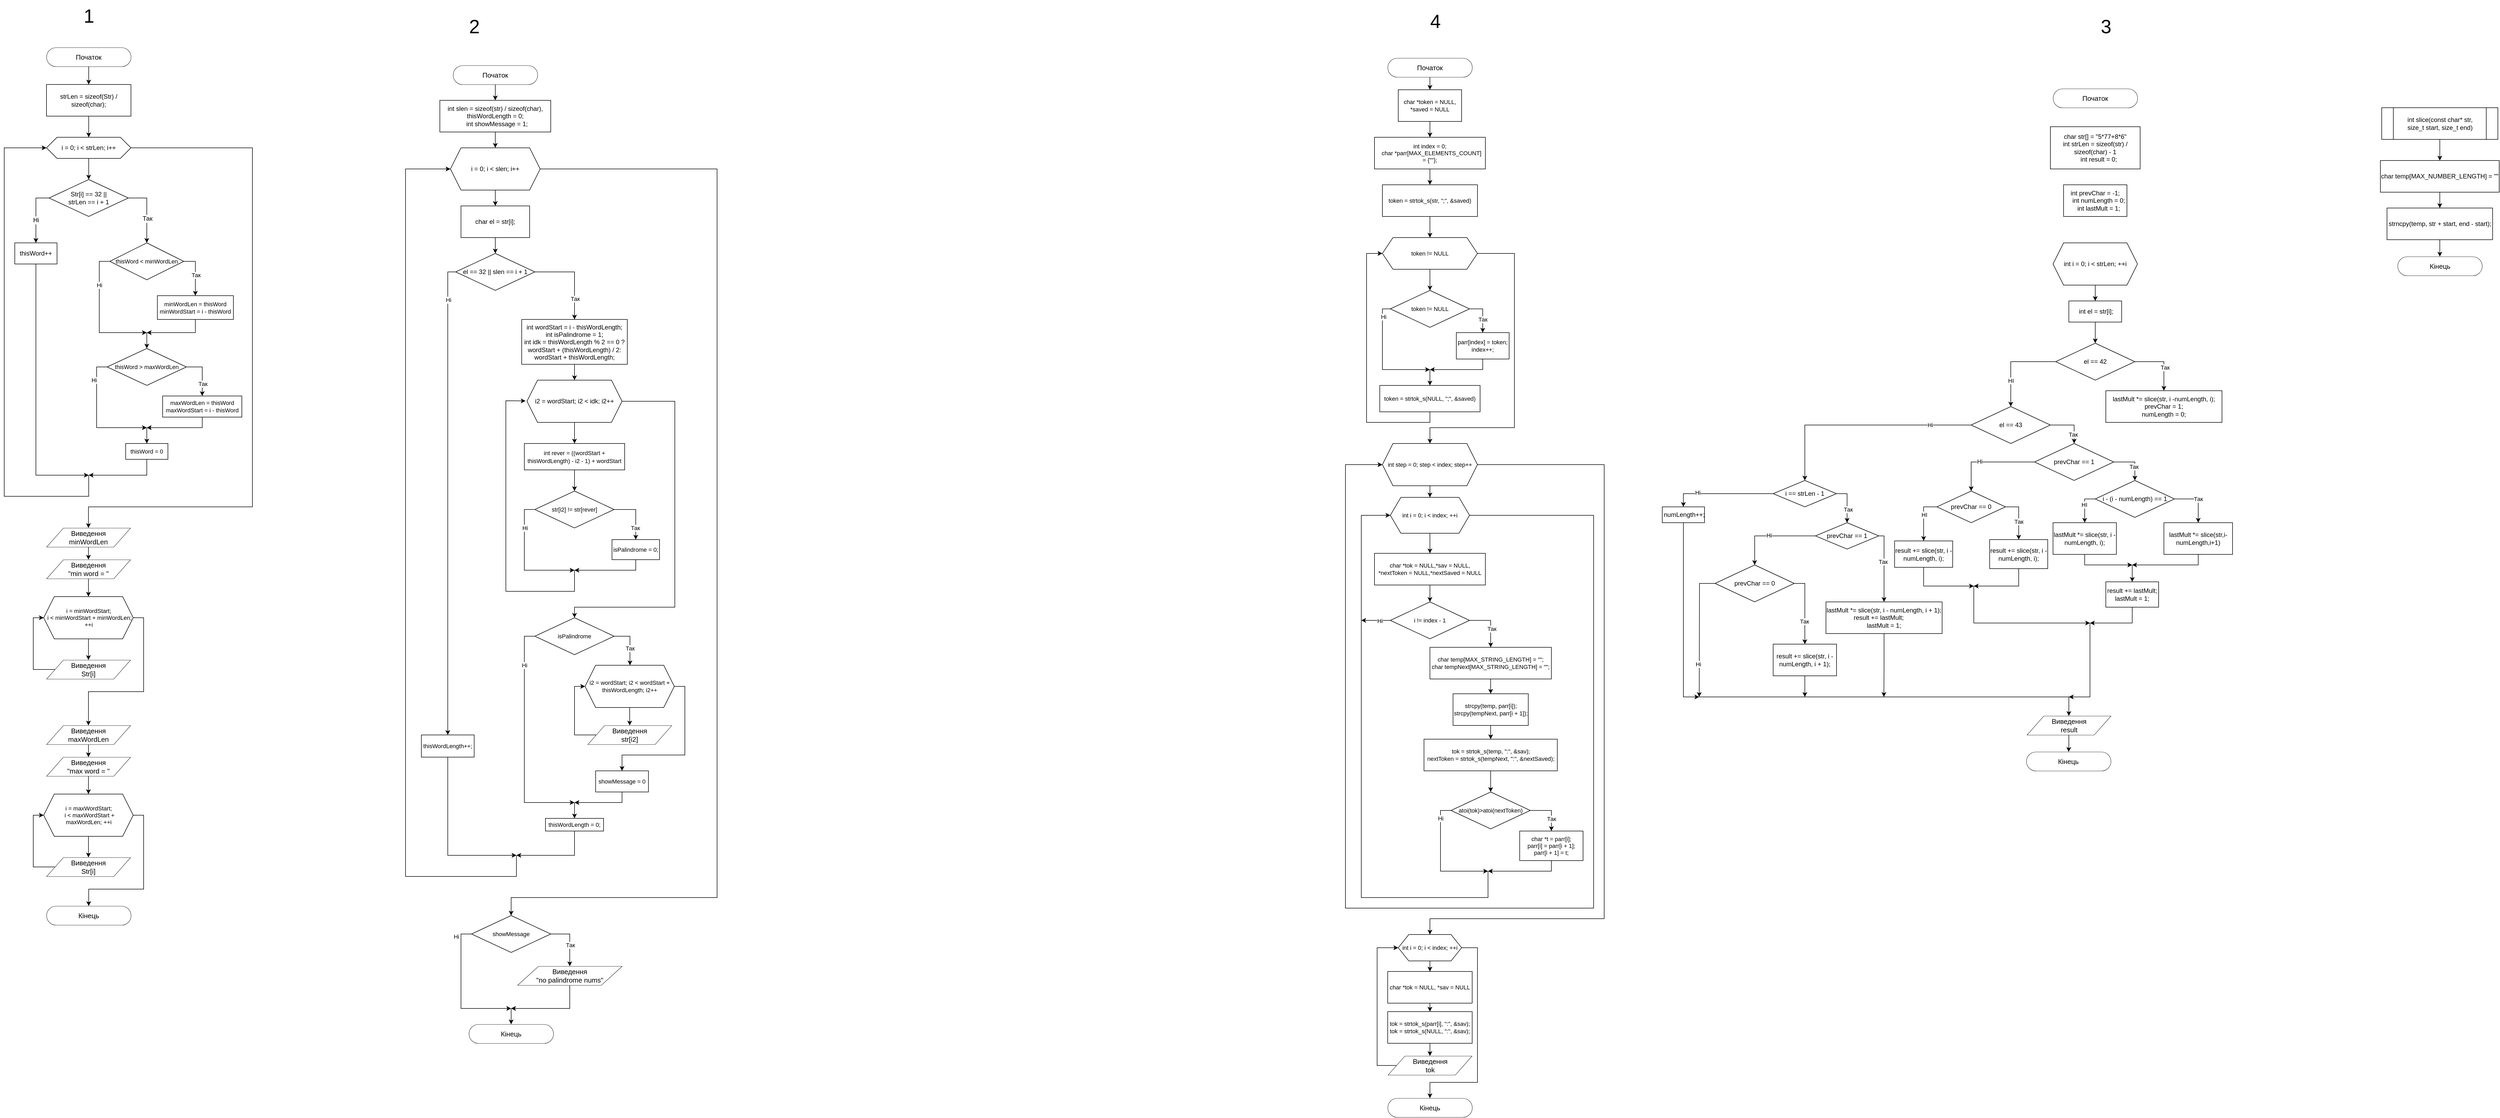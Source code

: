 <mxfile version="20.3.0" type="device"><diagram id="VGpGXINynCZNaOkp9BUT" name="Page-1"><mxGraphModel dx="4315" dy="2303" grid="1" gridSize="10" guides="1" tooltips="1" connect="1" arrows="1" fold="1" page="0" pageScale="1" pageWidth="827" pageHeight="1169" background="none" math="0" shadow="0"><root><mxCell id="0"/><mxCell id="1" parent="0"/><mxCell id="kIWAvtThutHJejJ829ku-1" style="edgeStyle=orthogonalEdgeStyle;rounded=0;orthogonalLoop=1;jettySize=auto;html=1;exitX=0.5;exitY=1;exitDx=0;exitDy=0;entryX=0.5;entryY=0;entryDx=0;entryDy=0;" parent="1" source="Uf-vzUJSHtw5PsaxWrzu-1" target="mmlbO7rXa1Wh00hZoQnm-3" edge="1"><mxGeometry relative="1" as="geometry"/></mxCell><mxCell id="Uf-vzUJSHtw5PsaxWrzu-1" value="Початок" style="html=1;whiteSpace=wrap;rounded=1;arcSize=50;fontSize=13;spacing=5;strokeOpacity=100;strokeWidth=0.6;" parent="1" vertex="1"><mxGeometry x="80" y="110" width="160" height="36" as="geometry"/></mxCell><mxCell id="mmlbO7rXa1Wh00hZoQnm-1" value="&lt;font style=&quot;font-size: 36px;&quot;&gt;1&lt;/font&gt;" style="text;html=1;align=center;verticalAlign=middle;resizable=0;points=[];autosize=1;strokeColor=none;fillColor=none;" parent="1" vertex="1"><mxGeometry x="140" y="20" width="40" height="60" as="geometry"/></mxCell><mxCell id="kIWAvtThutHJejJ829ku-2" style="edgeStyle=orthogonalEdgeStyle;rounded=0;orthogonalLoop=1;jettySize=auto;html=1;exitX=0.5;exitY=1;exitDx=0;exitDy=0;entryX=0.5;entryY=0;entryDx=0;entryDy=0;" parent="1" source="mmlbO7rXa1Wh00hZoQnm-3" target="mmlbO7rXa1Wh00hZoQnm-6" edge="1"><mxGeometry relative="1" as="geometry"/></mxCell><mxCell id="mmlbO7rXa1Wh00hZoQnm-3" value="strLen = sizeof(Str) / sizeof(char);" style="rounded=0;whiteSpace=wrap;html=1;fontSize=12;" parent="1" vertex="1"><mxGeometry x="80" y="180" width="160" height="60" as="geometry"/></mxCell><mxCell id="mmlbO7rXa1Wh00hZoQnm-7" style="edgeStyle=orthogonalEdgeStyle;rounded=0;orthogonalLoop=1;jettySize=auto;html=1;exitX=0.5;exitY=1;exitDx=0;exitDy=0;fontSize=12;entryX=0.5;entryY=0;entryDx=0;entryDy=0;" parent="1" source="mmlbO7rXa1Wh00hZoQnm-6" target="mmlbO7rXa1Wh00hZoQnm-8" edge="1"><mxGeometry relative="1" as="geometry"><mxPoint x="160" y="360" as="targetPoint"/></mxGeometry></mxCell><mxCell id="mmlbO7rXa1Wh00hZoQnm-35" style="edgeStyle=orthogonalEdgeStyle;rounded=0;orthogonalLoop=1;jettySize=auto;html=1;exitX=1;exitY=0.5;exitDx=0;exitDy=0;fontSize=11;entryX=0.5;entryY=0;entryDx=0;entryDy=0;" parent="1" source="mmlbO7rXa1Wh00hZoQnm-6" target="mmlbO7rXa1Wh00hZoQnm-36" edge="1"><mxGeometry relative="1" as="geometry"><mxPoint x="160" y="1020" as="targetPoint"/><Array as="points"><mxPoint x="470" y="300"/><mxPoint x="470" y="980"/><mxPoint x="159" y="980"/></Array></mxGeometry></mxCell><mxCell id="mmlbO7rXa1Wh00hZoQnm-6" value="i = 0; i &amp;lt; strLen; i++" style="shape=hexagon;perimeter=hexagonPerimeter2;whiteSpace=wrap;html=1;fixedSize=1;fontSize=12;" parent="1" vertex="1"><mxGeometry x="80" y="280" width="160" height="40" as="geometry"/></mxCell><mxCell id="mmlbO7rXa1Wh00hZoQnm-9" style="edgeStyle=orthogonalEdgeStyle;rounded=0;orthogonalLoop=1;jettySize=auto;html=1;exitX=1;exitY=0.5;exitDx=0;exitDy=0;fontSize=12;entryX=0.5;entryY=0;entryDx=0;entryDy=0;" parent="1" source="mmlbO7rXa1Wh00hZoQnm-8" target="mmlbO7rXa1Wh00hZoQnm-14" edge="1"><mxGeometry relative="1" as="geometry"><mxPoint x="270" y="470" as="targetPoint"/><Array as="points"><mxPoint x="270" y="395"/><mxPoint x="270" y="470"/></Array></mxGeometry></mxCell><mxCell id="mmlbO7rXa1Wh00hZoQnm-10" value="Так" style="edgeLabel;html=1;align=center;verticalAlign=middle;resizable=0;points=[];fontSize=12;" parent="mmlbO7rXa1Wh00hZoQnm-9" vertex="1" connectable="0"><mxGeometry x="0.227" y="1" relative="1" as="geometry"><mxPoint as="offset"/></mxGeometry></mxCell><mxCell id="mmlbO7rXa1Wh00hZoQnm-11" style="edgeStyle=orthogonalEdgeStyle;rounded=0;orthogonalLoop=1;jettySize=auto;html=1;exitX=0;exitY=0.5;exitDx=0;exitDy=0;fontSize=12;entryX=0.5;entryY=0;entryDx=0;entryDy=0;" parent="1" source="mmlbO7rXa1Wh00hZoQnm-8" target="mmlbO7rXa1Wh00hZoQnm-13" edge="1"><mxGeometry relative="1" as="geometry"><mxPoint x="60" y="470" as="targetPoint"/></mxGeometry></mxCell><mxCell id="mmlbO7rXa1Wh00hZoQnm-12" value="Ні" style="edgeLabel;html=1;align=center;verticalAlign=middle;resizable=0;points=[];fontSize=12;" parent="mmlbO7rXa1Wh00hZoQnm-11" vertex="1" connectable="0"><mxGeometry x="0.472" relative="1" as="geometry"><mxPoint y="-14" as="offset"/></mxGeometry></mxCell><mxCell id="mmlbO7rXa1Wh00hZoQnm-8" value="Str[i] == 32 || &lt;br&gt;strLen == i + 1" style="rhombus;whiteSpace=wrap;html=1;fontSize=12;" parent="1" vertex="1"><mxGeometry x="85" y="360.0" width="150" height="70" as="geometry"/></mxCell><mxCell id="mmlbO7rXa1Wh00hZoQnm-34" style="edgeStyle=orthogonalEdgeStyle;rounded=0;orthogonalLoop=1;jettySize=auto;html=1;exitX=0.5;exitY=1;exitDx=0;exitDy=0;fontSize=11;" parent="1" source="mmlbO7rXa1Wh00hZoQnm-13" edge="1"><mxGeometry relative="1" as="geometry"><mxPoint x="160" y="920" as="targetPoint"/><Array as="points"><mxPoint x="60" y="920"/></Array></mxGeometry></mxCell><mxCell id="mmlbO7rXa1Wh00hZoQnm-13" value="thisWord++" style="rounded=0;whiteSpace=wrap;html=1;fontSize=12;" parent="1" vertex="1"><mxGeometry x="20" y="480" width="80" height="40" as="geometry"/></mxCell><mxCell id="mmlbO7rXa1Wh00hZoQnm-15" style="edgeStyle=orthogonalEdgeStyle;rounded=0;orthogonalLoop=1;jettySize=auto;html=1;exitX=0;exitY=0.5;exitDx=0;exitDy=0;fontSize=11;" parent="1" source="mmlbO7rXa1Wh00hZoQnm-14" edge="1"><mxGeometry relative="1" as="geometry"><mxPoint x="270" y="650" as="targetPoint"/><Array as="points"><mxPoint x="180" y="515"/><mxPoint x="180" y="650"/></Array></mxGeometry></mxCell><mxCell id="mmlbO7rXa1Wh00hZoQnm-16" value="Ні" style="edgeLabel;html=1;align=center;verticalAlign=middle;resizable=0;points=[];fontSize=11;" parent="mmlbO7rXa1Wh00hZoQnm-15" vertex="1" connectable="0"><mxGeometry x="0.516" y="1" relative="1" as="geometry"><mxPoint x="-31" y="-89" as="offset"/></mxGeometry></mxCell><mxCell id="mmlbO7rXa1Wh00hZoQnm-17" style="edgeStyle=orthogonalEdgeStyle;rounded=0;orthogonalLoop=1;jettySize=auto;html=1;exitX=1;exitY=0.5;exitDx=0;exitDy=0;fontSize=11;entryX=0.5;entryY=0;entryDx=0;entryDy=0;" parent="1" source="mmlbO7rXa1Wh00hZoQnm-14" target="mmlbO7rXa1Wh00hZoQnm-19" edge="1"><mxGeometry relative="1" as="geometry"><mxPoint x="360" y="570" as="targetPoint"/></mxGeometry></mxCell><mxCell id="mmlbO7rXa1Wh00hZoQnm-18" value="Так" style="edgeLabel;html=1;align=center;verticalAlign=middle;resizable=0;points=[];fontSize=11;" parent="mmlbO7rXa1Wh00hZoQnm-17" vertex="1" connectable="0"><mxGeometry x="0.094" y="1" relative="1" as="geometry"><mxPoint as="offset"/></mxGeometry></mxCell><mxCell id="mmlbO7rXa1Wh00hZoQnm-14" value="&lt;font style=&quot;font-size: 11px;&quot;&gt;thisWord &amp;lt; minWordLen&lt;/font&gt;" style="rhombus;whiteSpace=wrap;html=1;fontSize=12;" parent="1" vertex="1"><mxGeometry x="200" y="480" width="140" height="70" as="geometry"/></mxCell><mxCell id="mmlbO7rXa1Wh00hZoQnm-23" style="edgeStyle=orthogonalEdgeStyle;rounded=0;orthogonalLoop=1;jettySize=auto;html=1;exitX=0.5;exitY=1;exitDx=0;exitDy=0;fontSize=11;" parent="1" source="mmlbO7rXa1Wh00hZoQnm-19" edge="1"><mxGeometry relative="1" as="geometry"><mxPoint x="270" y="650" as="targetPoint"/><Array as="points"><mxPoint x="362" y="650"/></Array></mxGeometry></mxCell><mxCell id="mmlbO7rXa1Wh00hZoQnm-19" value="&lt;div&gt;minWordLen = thisWord&lt;/div&gt;&lt;div&gt;&lt;span style=&quot;background-color: initial;&quot;&gt;minWordStart = i - thisWord&lt;/span&gt;&lt;/div&gt;" style="rounded=0;whiteSpace=wrap;html=1;fontSize=11;" parent="1" vertex="1"><mxGeometry x="290" y="580" width="144" height="45" as="geometry"/></mxCell><mxCell id="mmlbO7rXa1Wh00hZoQnm-24" style="edgeStyle=orthogonalEdgeStyle;rounded=0;orthogonalLoop=1;jettySize=auto;html=1;exitX=1;exitY=0.5;exitDx=0;exitDy=0;fontSize=11;entryX=0.5;entryY=0;entryDx=0;entryDy=0;" parent="1" source="mmlbO7rXa1Wh00hZoQnm-20" target="mmlbO7rXa1Wh00hZoQnm-26" edge="1"><mxGeometry relative="1" as="geometry"><mxPoint x="380" y="780" as="targetPoint"/></mxGeometry></mxCell><mxCell id="mmlbO7rXa1Wh00hZoQnm-25" value="Так" style="edgeLabel;html=1;align=center;verticalAlign=middle;resizable=0;points=[];fontSize=11;" parent="mmlbO7rXa1Wh00hZoQnm-24" vertex="1" connectable="0"><mxGeometry x="0.464" y="1" relative="1" as="geometry"><mxPoint as="offset"/></mxGeometry></mxCell><mxCell id="mmlbO7rXa1Wh00hZoQnm-27" style="edgeStyle=orthogonalEdgeStyle;rounded=0;orthogonalLoop=1;jettySize=auto;html=1;exitX=0;exitY=0.5;exitDx=0;exitDy=0;fontSize=11;" parent="1" source="mmlbO7rXa1Wh00hZoQnm-20" edge="1"><mxGeometry relative="1" as="geometry"><mxPoint x="270" y="830" as="targetPoint"/><Array as="points"><mxPoint x="175" y="715"/><mxPoint x="175" y="830"/></Array></mxGeometry></mxCell><mxCell id="mmlbO7rXa1Wh00hZoQnm-28" value="Ні" style="edgeLabel;html=1;align=center;verticalAlign=middle;resizable=0;points=[];fontSize=11;" parent="mmlbO7rXa1Wh00hZoQnm-27" vertex="1" connectable="0"><mxGeometry x="0.513" y="2" relative="1" as="geometry"><mxPoint x="-44" y="-88" as="offset"/></mxGeometry></mxCell><mxCell id="mmlbO7rXa1Wh00hZoQnm-20" value="thisWord &amp;gt; maxWordLen" style="rhombus;whiteSpace=wrap;html=1;fontSize=11;" parent="1" vertex="1"><mxGeometry x="195" y="680.0" width="150" height="70" as="geometry"/></mxCell><mxCell id="mmlbO7rXa1Wh00hZoQnm-22" value="" style="endArrow=classic;html=1;rounded=0;fontSize=11;entryX=0.5;entryY=0;entryDx=0;entryDy=0;" parent="1" target="mmlbO7rXa1Wh00hZoQnm-20" edge="1"><mxGeometry width="50" height="50" relative="1" as="geometry"><mxPoint x="270" y="650" as="sourcePoint"/><mxPoint x="360" y="570" as="targetPoint"/></mxGeometry></mxCell><mxCell id="mmlbO7rXa1Wh00hZoQnm-31" style="edgeStyle=orthogonalEdgeStyle;rounded=0;orthogonalLoop=1;jettySize=auto;html=1;exitX=0.5;exitY=1;exitDx=0;exitDy=0;fontSize=11;" parent="1" source="mmlbO7rXa1Wh00hZoQnm-26" edge="1"><mxGeometry relative="1" as="geometry"><mxPoint x="270" y="830" as="targetPoint"/><Array as="points"><mxPoint x="375" y="830"/></Array></mxGeometry></mxCell><mxCell id="mmlbO7rXa1Wh00hZoQnm-26" value="&lt;div&gt;maxWordLen = thisWord&lt;/div&gt;&lt;div&gt;&lt;span style=&quot;background-color: initial;&quot;&gt;maxWordStart = i - thisWord&lt;/span&gt;&lt;/div&gt;" style="rounded=0;whiteSpace=wrap;html=1;fontSize=11;" parent="1" vertex="1"><mxGeometry x="300" y="770" width="150" height="40" as="geometry"/></mxCell><mxCell id="mmlbO7rXa1Wh00hZoQnm-33" style="edgeStyle=orthogonalEdgeStyle;rounded=0;orthogonalLoop=1;jettySize=auto;html=1;exitX=0.5;exitY=1;exitDx=0;exitDy=0;fontSize=11;" parent="1" source="mmlbO7rXa1Wh00hZoQnm-29" edge="1"><mxGeometry relative="1" as="geometry"><mxPoint x="160" y="920" as="targetPoint"/><Array as="points"><mxPoint x="270" y="920"/></Array></mxGeometry></mxCell><mxCell id="mmlbO7rXa1Wh00hZoQnm-29" value="thisWord = 0" style="rounded=0;whiteSpace=wrap;html=1;fontSize=11;" parent="1" vertex="1"><mxGeometry x="230" y="860" width="80" height="30" as="geometry"/></mxCell><mxCell id="mmlbO7rXa1Wh00hZoQnm-30" value="" style="endArrow=classic;html=1;rounded=0;fontSize=11;entryX=0.5;entryY=0;entryDx=0;entryDy=0;" parent="1" target="mmlbO7rXa1Wh00hZoQnm-29" edge="1"><mxGeometry width="50" height="50" relative="1" as="geometry"><mxPoint x="270" y="830" as="sourcePoint"/><mxPoint x="340" y="770" as="targetPoint"/></mxGeometry></mxCell><mxCell id="mmlbO7rXa1Wh00hZoQnm-32" value="" style="endArrow=classic;html=1;rounded=0;fontSize=11;entryX=0;entryY=0.5;entryDx=0;entryDy=0;" parent="1" target="mmlbO7rXa1Wh00hZoQnm-6" edge="1"><mxGeometry width="50" height="50" relative="1" as="geometry"><mxPoint x="160" y="920" as="sourcePoint"/><mxPoint y="246" as="targetPoint"/><Array as="points"><mxPoint x="160" y="960"/><mxPoint y="960"/><mxPoint y="300"/></Array></mxGeometry></mxCell><mxCell id="mmlbO7rXa1Wh00hZoQnm-38" style="edgeStyle=orthogonalEdgeStyle;rounded=0;orthogonalLoop=1;jettySize=auto;html=1;exitX=0.5;exitY=1;exitDx=0;exitDy=0;entryX=0.5;entryY=0;entryDx=0;entryDy=0;fontSize=11;" parent="1" source="mmlbO7rXa1Wh00hZoQnm-36" target="mmlbO7rXa1Wh00hZoQnm-37" edge="1"><mxGeometry relative="1" as="geometry"/></mxCell><mxCell id="mmlbO7rXa1Wh00hZoQnm-36" value="&lt;div&gt;Виведення&lt;/div&gt;&lt;div&gt;minWordLen&lt;/div&gt;" style="html=1;whiteSpace=wrap;shape=parallelogram;perimeter=parallelogramPerimeter;anchorPointDirection=0;fontSize=13;spacing=5;strokeOpacity=100;rounded=1;absoluteArcSize=1;arcSize=0;strokeWidth=0.6;" parent="1" vertex="1"><mxGeometry x="80" y="1020" width="159" height="36" as="geometry"/></mxCell><mxCell id="mmlbO7rXa1Wh00hZoQnm-40" style="edgeStyle=orthogonalEdgeStyle;rounded=0;orthogonalLoop=1;jettySize=auto;html=1;exitX=0.5;exitY=1;exitDx=0;exitDy=0;entryX=0.5;entryY=0;entryDx=0;entryDy=0;fontSize=11;" parent="1" source="mmlbO7rXa1Wh00hZoQnm-37" target="mmlbO7rXa1Wh00hZoQnm-39" edge="1"><mxGeometry relative="1" as="geometry"/></mxCell><mxCell id="mmlbO7rXa1Wh00hZoQnm-37" value="&lt;div&gt;Виведення&lt;/div&gt;&lt;div&gt;&quot;min word =&amp;nbsp;&quot;&lt;/div&gt;" style="html=1;whiteSpace=wrap;shape=parallelogram;perimeter=parallelogramPerimeter;anchorPointDirection=0;fontSize=13;spacing=5;strokeOpacity=100;rounded=1;absoluteArcSize=1;arcSize=0;strokeWidth=0.6;" parent="1" vertex="1"><mxGeometry x="80" y="1080" width="159" height="36" as="geometry"/></mxCell><mxCell id="mmlbO7rXa1Wh00hZoQnm-41" style="edgeStyle=orthogonalEdgeStyle;rounded=0;orthogonalLoop=1;jettySize=auto;html=1;exitX=0.5;exitY=1;exitDx=0;exitDy=0;fontSize=11;entryX=0.5;entryY=0;entryDx=0;entryDy=0;" parent="1" source="mmlbO7rXa1Wh00hZoQnm-39" target="mmlbO7rXa1Wh00hZoQnm-42" edge="1"><mxGeometry relative="1" as="geometry"><mxPoint x="159.333" y="1270" as="targetPoint"/></mxGeometry></mxCell><mxCell id="mmlbO7rXa1Wh00hZoQnm-45" style="edgeStyle=orthogonalEdgeStyle;rounded=0;orthogonalLoop=1;jettySize=auto;html=1;exitX=1;exitY=0.5;exitDx=0;exitDy=0;fontSize=11;entryX=0.5;entryY=0;entryDx=0;entryDy=0;" parent="1" source="mmlbO7rXa1Wh00hZoQnm-39" target="4ZUC1RSVTaDAGkPvdiHp-2" edge="1"><mxGeometry relative="1" as="geometry"><mxPoint x="160" y="1380" as="targetPoint"/><Array as="points"><mxPoint x="264" y="1190"/><mxPoint x="264" y="1330"/><mxPoint x="160" y="1330"/></Array></mxGeometry></mxCell><mxCell id="mmlbO7rXa1Wh00hZoQnm-39" value="i = minWordStart;&lt;br&gt;&amp;nbsp;i &amp;lt; minWordStart + minWordLen; ++i" style="shape=hexagon;perimeter=hexagonPerimeter2;whiteSpace=wrap;html=1;fixedSize=1;fontSize=11;" parent="1" vertex="1"><mxGeometry x="74.75" y="1150" width="169.5" height="80" as="geometry"/></mxCell><mxCell id="mmlbO7rXa1Wh00hZoQnm-44" style="edgeStyle=orthogonalEdgeStyle;rounded=0;orthogonalLoop=1;jettySize=auto;html=1;exitX=0;exitY=0.5;exitDx=0;exitDy=0;entryX=0;entryY=0.5;entryDx=0;entryDy=0;fontSize=11;" parent="1" source="mmlbO7rXa1Wh00hZoQnm-42" target="mmlbO7rXa1Wh00hZoQnm-39" edge="1"><mxGeometry relative="1" as="geometry"><Array as="points"><mxPoint x="55" y="1288"/><mxPoint x="55" y="1190"/></Array></mxGeometry></mxCell><mxCell id="mmlbO7rXa1Wh00hZoQnm-42" value="&lt;div&gt;Виведення&lt;/div&gt;&lt;div&gt;Str[i]&lt;/div&gt;" style="html=1;whiteSpace=wrap;shape=parallelogram;perimeter=parallelogramPerimeter;anchorPointDirection=0;fontSize=13;spacing=5;strokeOpacity=100;rounded=1;absoluteArcSize=1;arcSize=0;strokeWidth=0.6;" parent="1" vertex="1"><mxGeometry x="80" y="1270" width="159" height="36" as="geometry"/></mxCell><mxCell id="4ZUC1RSVTaDAGkPvdiHp-1" style="edgeStyle=orthogonalEdgeStyle;rounded=0;orthogonalLoop=1;jettySize=auto;html=1;exitX=0.5;exitY=1;exitDx=0;exitDy=0;entryX=0.5;entryY=0;entryDx=0;entryDy=0;fontSize=11;" parent="1" source="4ZUC1RSVTaDAGkPvdiHp-2" target="4ZUC1RSVTaDAGkPvdiHp-4" edge="1"><mxGeometry relative="1" as="geometry"/></mxCell><mxCell id="4ZUC1RSVTaDAGkPvdiHp-2" value="&lt;div&gt;Виведення&lt;/div&gt;&lt;div&gt;maxWordLen&lt;/div&gt;" style="html=1;whiteSpace=wrap;shape=parallelogram;perimeter=parallelogramPerimeter;anchorPointDirection=0;fontSize=13;spacing=5;strokeOpacity=100;rounded=1;absoluteArcSize=1;arcSize=0;strokeWidth=0.6;" parent="1" vertex="1"><mxGeometry x="80" y="1394" width="159" height="36" as="geometry"/></mxCell><mxCell id="4ZUC1RSVTaDAGkPvdiHp-3" style="edgeStyle=orthogonalEdgeStyle;rounded=0;orthogonalLoop=1;jettySize=auto;html=1;exitX=0.5;exitY=1;exitDx=0;exitDy=0;entryX=0.5;entryY=0;entryDx=0;entryDy=0;fontSize=11;" parent="1" source="4ZUC1RSVTaDAGkPvdiHp-4" target="4ZUC1RSVTaDAGkPvdiHp-7" edge="1"><mxGeometry relative="1" as="geometry"/></mxCell><mxCell id="4ZUC1RSVTaDAGkPvdiHp-4" value="&lt;div&gt;Виведення&lt;/div&gt;&lt;div&gt;&quot;max word =&amp;nbsp;&quot;&lt;/div&gt;" style="html=1;whiteSpace=wrap;shape=parallelogram;perimeter=parallelogramPerimeter;anchorPointDirection=0;fontSize=13;spacing=5;strokeOpacity=100;rounded=1;absoluteArcSize=1;arcSize=0;strokeWidth=0.6;" parent="1" vertex="1"><mxGeometry x="80" y="1454" width="159" height="36" as="geometry"/></mxCell><mxCell id="4ZUC1RSVTaDAGkPvdiHp-5" style="edgeStyle=orthogonalEdgeStyle;rounded=0;orthogonalLoop=1;jettySize=auto;html=1;exitX=0.5;exitY=1;exitDx=0;exitDy=0;fontSize=11;entryX=0.5;entryY=0;entryDx=0;entryDy=0;" parent="1" source="4ZUC1RSVTaDAGkPvdiHp-7" target="4ZUC1RSVTaDAGkPvdiHp-9" edge="1"><mxGeometry relative="1" as="geometry"><mxPoint x="159.333" y="1644" as="targetPoint"/></mxGeometry></mxCell><mxCell id="4ZUC1RSVTaDAGkPvdiHp-6" style="edgeStyle=orthogonalEdgeStyle;rounded=0;orthogonalLoop=1;jettySize=auto;html=1;exitX=1;exitY=0.5;exitDx=0;exitDy=0;fontSize=11;entryX=0.5;entryY=0;entryDx=0;entryDy=0;" parent="1" source="4ZUC1RSVTaDAGkPvdiHp-7" target="4ZUC1RSVTaDAGkPvdiHp-10" edge="1"><mxGeometry relative="1" as="geometry"><mxPoint x="160" y="1754" as="targetPoint"/><Array as="points"><mxPoint x="264" y="1564"/><mxPoint x="264" y="1704"/><mxPoint x="160" y="1704"/></Array></mxGeometry></mxCell><mxCell id="4ZUC1RSVTaDAGkPvdiHp-7" value="i = maxWordStart;&lt;br&gt;&amp;nbsp;i &amp;lt; maxWordStart + maxWordLen; ++i" style="shape=hexagon;perimeter=hexagonPerimeter2;whiteSpace=wrap;html=1;fixedSize=1;fontSize=11;" parent="1" vertex="1"><mxGeometry x="74.75" y="1524" width="169.5" height="80" as="geometry"/></mxCell><mxCell id="4ZUC1RSVTaDAGkPvdiHp-8" style="edgeStyle=orthogonalEdgeStyle;rounded=0;orthogonalLoop=1;jettySize=auto;html=1;exitX=0;exitY=0.5;exitDx=0;exitDy=0;entryX=0;entryY=0.5;entryDx=0;entryDy=0;fontSize=11;" parent="1" source="4ZUC1RSVTaDAGkPvdiHp-9" target="4ZUC1RSVTaDAGkPvdiHp-7" edge="1"><mxGeometry relative="1" as="geometry"><Array as="points"><mxPoint x="55" y="1662"/><mxPoint x="55" y="1564"/></Array></mxGeometry></mxCell><mxCell id="4ZUC1RSVTaDAGkPvdiHp-9" value="&lt;div&gt;Виведення&lt;/div&gt;&lt;div&gt;Str[i]&lt;/div&gt;" style="html=1;whiteSpace=wrap;shape=parallelogram;perimeter=parallelogramPerimeter;anchorPointDirection=0;fontSize=13;spacing=5;strokeOpacity=100;rounded=1;absoluteArcSize=1;arcSize=0;strokeWidth=0.6;" parent="1" vertex="1"><mxGeometry x="80" y="1644" width="159" height="36" as="geometry"/></mxCell><mxCell id="4ZUC1RSVTaDAGkPvdiHp-10" value="Кінець" style="html=1;whiteSpace=wrap;rounded=1;arcSize=50;fontSize=13;spacing=5;strokeOpacity=100;strokeWidth=0.6;" parent="1" vertex="1"><mxGeometry x="80" y="1736" width="160" height="36" as="geometry"/></mxCell><mxCell id="4ZUC1RSVTaDAGkPvdiHp-11" value="&lt;font style=&quot;font-size: 36px;&quot;&gt;2&lt;/font&gt;" style="text;html=1;align=center;verticalAlign=middle;resizable=0;points=[];autosize=1;strokeColor=none;fillColor=none;" parent="1" vertex="1"><mxGeometry x="870" y="40" width="40" height="60" as="geometry"/></mxCell><mxCell id="kIWAvtThutHJejJ829ku-5" style="edgeStyle=orthogonalEdgeStyle;rounded=0;orthogonalLoop=1;jettySize=auto;html=1;exitX=0.5;exitY=1;exitDx=0;exitDy=0;entryX=0.5;entryY=0;entryDx=0;entryDy=0;" parent="1" source="4ZUC1RSVTaDAGkPvdiHp-12" target="4ZUC1RSVTaDAGkPvdiHp-13" edge="1"><mxGeometry relative="1" as="geometry"/></mxCell><mxCell id="4ZUC1RSVTaDAGkPvdiHp-12" value="Початок" style="html=1;whiteSpace=wrap;rounded=1;arcSize=50;fontSize=13;spacing=5;strokeOpacity=100;strokeWidth=0.6;" parent="1" vertex="1"><mxGeometry x="850" y="144" width="160" height="36" as="geometry"/></mxCell><mxCell id="kIWAvtThutHJejJ829ku-4" style="edgeStyle=orthogonalEdgeStyle;rounded=0;orthogonalLoop=1;jettySize=auto;html=1;exitX=0.5;exitY=1;exitDx=0;exitDy=0;entryX=0.5;entryY=0;entryDx=0;entryDy=0;" parent="1" source="4ZUC1RSVTaDAGkPvdiHp-13" target="4ZUC1RSVTaDAGkPvdiHp-14" edge="1"><mxGeometry relative="1" as="geometry"/></mxCell><mxCell id="4ZUC1RSVTaDAGkPvdiHp-13" value="&lt;div&gt;int slen = sizeof(str) / sizeof(char), thisWordLength = 0;&lt;/div&gt;&lt;div&gt;&amp;nbsp; int showMessage = 1;&lt;/div&gt;" style="rounded=0;whiteSpace=wrap;html=1;" parent="1" vertex="1"><mxGeometry x="825" y="210" width="210" height="60" as="geometry"/></mxCell><mxCell id="4ZUC1RSVTaDAGkPvdiHp-16" style="edgeStyle=orthogonalEdgeStyle;rounded=0;orthogonalLoop=1;jettySize=auto;html=1;exitX=0.5;exitY=1;exitDx=0;exitDy=0;entryX=0.5;entryY=0;entryDx=0;entryDy=0;" parent="1" source="4ZUC1RSVTaDAGkPvdiHp-14" target="4ZUC1RSVTaDAGkPvdiHp-15" edge="1"><mxGeometry relative="1" as="geometry"/></mxCell><mxCell id="4ZUC1RSVTaDAGkPvdiHp-56" style="edgeStyle=orthogonalEdgeStyle;rounded=0;orthogonalLoop=1;jettySize=auto;html=1;exitX=1;exitY=0.5;exitDx=0;exitDy=0;fontSize=11;" parent="1" source="4ZUC1RSVTaDAGkPvdiHp-14" target="4ZUC1RSVTaDAGkPvdiHp-57" edge="1"><mxGeometry relative="1" as="geometry"><mxPoint x="960" y="1760" as="targetPoint"/><Array as="points"><mxPoint x="1350" y="340"/><mxPoint x="1350" y="1720"/><mxPoint x="960" y="1720"/></Array></mxGeometry></mxCell><mxCell id="4ZUC1RSVTaDAGkPvdiHp-14" value="i = 0; i &amp;lt; slen; i++" style="shape=hexagon;perimeter=hexagonPerimeter2;whiteSpace=wrap;html=1;fixedSize=1;" parent="1" vertex="1"><mxGeometry x="845" y="300" width="170" height="80" as="geometry"/></mxCell><mxCell id="kIWAvtThutHJejJ829ku-3" style="edgeStyle=orthogonalEdgeStyle;rounded=0;orthogonalLoop=1;jettySize=auto;html=1;exitX=0.5;exitY=1;exitDx=0;exitDy=0;entryX=0.5;entryY=0;entryDx=0;entryDy=0;" parent="1" source="4ZUC1RSVTaDAGkPvdiHp-15" target="4ZUC1RSVTaDAGkPvdiHp-17" edge="1"><mxGeometry relative="1" as="geometry"/></mxCell><mxCell id="4ZUC1RSVTaDAGkPvdiHp-15" value="char el = str[i];" style="rounded=0;whiteSpace=wrap;html=1;" parent="1" vertex="1"><mxGeometry x="865" y="410" width="130" height="60" as="geometry"/></mxCell><mxCell id="4ZUC1RSVTaDAGkPvdiHp-18" style="edgeStyle=orthogonalEdgeStyle;rounded=0;orthogonalLoop=1;jettySize=auto;html=1;exitX=1;exitY=0.5;exitDx=0;exitDy=0;entryX=0.5;entryY=0;entryDx=0;entryDy=0;" parent="1" source="4ZUC1RSVTaDAGkPvdiHp-17" target="4ZUC1RSVTaDAGkPvdiHp-20" edge="1"><mxGeometry relative="1" as="geometry"><mxPoint x="1080" y="620" as="targetPoint"/></mxGeometry></mxCell><mxCell id="4ZUC1RSVTaDAGkPvdiHp-19" value="Так" style="edgeLabel;html=1;align=center;verticalAlign=middle;resizable=0;points=[];" parent="4ZUC1RSVTaDAGkPvdiHp-18" vertex="1" connectable="0"><mxGeometry x="0.525" y="1" relative="1" as="geometry"><mxPoint as="offset"/></mxGeometry></mxCell><mxCell id="4ZUC1RSVTaDAGkPvdiHp-50" style="edgeStyle=orthogonalEdgeStyle;rounded=0;orthogonalLoop=1;jettySize=auto;html=1;exitX=0;exitY=0.5;exitDx=0;exitDy=0;fontSize=11;" parent="1" source="4ZUC1RSVTaDAGkPvdiHp-17" target="4ZUC1RSVTaDAGkPvdiHp-54" edge="1"><mxGeometry relative="1" as="geometry"><mxPoint x="840" y="1500" as="targetPoint"/><Array as="points"><mxPoint x="840" y="535"/></Array></mxGeometry></mxCell><mxCell id="4ZUC1RSVTaDAGkPvdiHp-51" value="Ні" style="edgeLabel;html=1;align=center;verticalAlign=middle;resizable=0;points=[];fontSize=11;" parent="4ZUC1RSVTaDAGkPvdiHp-50" vertex="1" connectable="0"><mxGeometry x="-0.849" y="1" relative="1" as="geometry"><mxPoint as="offset"/></mxGeometry></mxCell><mxCell id="4ZUC1RSVTaDAGkPvdiHp-17" value="el == 32 || slen == i + 1" style="rhombus;whiteSpace=wrap;html=1;" parent="1" vertex="1"><mxGeometry x="855" y="500.0" width="150" height="70" as="geometry"/></mxCell><mxCell id="4ZUC1RSVTaDAGkPvdiHp-22" style="edgeStyle=orthogonalEdgeStyle;rounded=0;orthogonalLoop=1;jettySize=auto;html=1;exitX=0.5;exitY=1;exitDx=0;exitDy=0;entryX=0.5;entryY=0;entryDx=0;entryDy=0;" parent="1" source="4ZUC1RSVTaDAGkPvdiHp-20" target="4ZUC1RSVTaDAGkPvdiHp-21" edge="1"><mxGeometry relative="1" as="geometry"/></mxCell><mxCell id="4ZUC1RSVTaDAGkPvdiHp-20" value="&lt;div&gt;int wordStart = i - thisWordLength;&lt;/div&gt;&lt;div&gt;&lt;span style=&quot;background-color: initial;&quot;&gt;int isPalindrome = 1;&lt;/span&gt;&lt;/div&gt;&lt;div&gt;int idk = thisWordLength % 2 == 0 ? wordStart + (thisWordLength) / 2&lt;span style=&quot;background-color: initial;&quot;&gt;: wordStart + thisWordLength;&lt;/span&gt;&lt;/div&gt;" style="rounded=0;whiteSpace=wrap;html=1;" parent="1" vertex="1"><mxGeometry x="980" y="625" width="200" height="85" as="geometry"/></mxCell><mxCell id="4ZUC1RSVTaDAGkPvdiHp-23" style="edgeStyle=orthogonalEdgeStyle;rounded=0;orthogonalLoop=1;jettySize=auto;html=1;exitX=0.5;exitY=1;exitDx=0;exitDy=0;" parent="1" source="4ZUC1RSVTaDAGkPvdiHp-21" target="4ZUC1RSVTaDAGkPvdiHp-24" edge="1"><mxGeometry relative="1" as="geometry"><mxPoint x="1080.222" y="870" as="targetPoint"/></mxGeometry></mxCell><mxCell id="4ZUC1RSVTaDAGkPvdiHp-34" style="edgeStyle=orthogonalEdgeStyle;rounded=0;orthogonalLoop=1;jettySize=auto;html=1;exitX=1;exitY=0.5;exitDx=0;exitDy=0;fontSize=11;" parent="1" source="4ZUC1RSVTaDAGkPvdiHp-21" target="4ZUC1RSVTaDAGkPvdiHp-35" edge="1"><mxGeometry relative="1" as="geometry"><mxPoint x="1080" y="1220" as="targetPoint"/><Array as="points"><mxPoint x="1270" y="780"/><mxPoint x="1270" y="1170"/><mxPoint x="1080" y="1170"/></Array></mxGeometry></mxCell><mxCell id="4ZUC1RSVTaDAGkPvdiHp-21" value="i2 = wordStart; i2 &amp;lt; idk; i2++" style="shape=hexagon;perimeter=hexagonPerimeter2;whiteSpace=wrap;html=1;fixedSize=1;" parent="1" vertex="1"><mxGeometry x="990" y="740" width="180" height="80" as="geometry"/></mxCell><mxCell id="4ZUC1RSVTaDAGkPvdiHp-25" style="edgeStyle=orthogonalEdgeStyle;rounded=0;orthogonalLoop=1;jettySize=auto;html=1;exitX=0.5;exitY=1;exitDx=0;exitDy=0;fontSize=11;" parent="1" source="4ZUC1RSVTaDAGkPvdiHp-24" target="4ZUC1RSVTaDAGkPvdiHp-26" edge="1"><mxGeometry relative="1" as="geometry"><mxPoint x="1080.222" y="960" as="targetPoint"/></mxGeometry></mxCell><mxCell id="4ZUC1RSVTaDAGkPvdiHp-24" value="&lt;font style=&quot;font-size: 11px;&quot;&gt;int rever = ((wordStart + thisWordLength) - i2 - 1) + wordStart&lt;/font&gt;" style="rounded=0;whiteSpace=wrap;html=1;" parent="1" vertex="1"><mxGeometry x="985" y="860" width="190" height="50" as="geometry"/></mxCell><mxCell id="4ZUC1RSVTaDAGkPvdiHp-27" style="edgeStyle=orthogonalEdgeStyle;rounded=0;orthogonalLoop=1;jettySize=auto;html=1;exitX=1;exitY=0.5;exitDx=0;exitDy=0;fontSize=11;entryX=0.5;entryY=0;entryDx=0;entryDy=0;" parent="1" source="4ZUC1RSVTaDAGkPvdiHp-26" target="4ZUC1RSVTaDAGkPvdiHp-29" edge="1"><mxGeometry relative="1" as="geometry"><mxPoint x="1210" y="1060" as="targetPoint"/></mxGeometry></mxCell><mxCell id="4ZUC1RSVTaDAGkPvdiHp-28" value="Так" style="edgeLabel;html=1;align=center;verticalAlign=middle;resizable=0;points=[];fontSize=11;" parent="4ZUC1RSVTaDAGkPvdiHp-27" vertex="1" connectable="0"><mxGeometry x="0.54" y="-1" relative="1" as="geometry"><mxPoint as="offset"/></mxGeometry></mxCell><mxCell id="4ZUC1RSVTaDAGkPvdiHp-30" style="edgeStyle=orthogonalEdgeStyle;rounded=0;orthogonalLoop=1;jettySize=auto;html=1;exitX=0;exitY=0.5;exitDx=0;exitDy=0;fontSize=11;" parent="1" source="4ZUC1RSVTaDAGkPvdiHp-26" edge="1"><mxGeometry relative="1" as="geometry"><mxPoint x="1080" y="1100" as="targetPoint"/><Array as="points"><mxPoint x="985" y="985"/><mxPoint x="985" y="1100"/></Array></mxGeometry></mxCell><mxCell id="4ZUC1RSVTaDAGkPvdiHp-31" value="Ні" style="edgeLabel;html=1;align=center;verticalAlign=middle;resizable=0;points=[];fontSize=11;" parent="4ZUC1RSVTaDAGkPvdiHp-30" vertex="1" connectable="0"><mxGeometry x="0.472" y="2" relative="1" as="geometry"><mxPoint x="-34" y="-78" as="offset"/></mxGeometry></mxCell><mxCell id="4ZUC1RSVTaDAGkPvdiHp-26" value="str[i2] != str[rever]" style="rhombus;whiteSpace=wrap;html=1;fontSize=11;" parent="1" vertex="1"><mxGeometry x="1005.002" y="950" width="150" height="70" as="geometry"/></mxCell><mxCell id="4ZUC1RSVTaDAGkPvdiHp-33" style="edgeStyle=orthogonalEdgeStyle;rounded=0;orthogonalLoop=1;jettySize=auto;html=1;exitX=0.5;exitY=1;exitDx=0;exitDy=0;fontSize=11;" parent="1" source="4ZUC1RSVTaDAGkPvdiHp-29" edge="1"><mxGeometry relative="1" as="geometry"><mxPoint x="1080" y="1100" as="targetPoint"/><Array as="points"><mxPoint x="1196" y="1100"/></Array></mxGeometry></mxCell><mxCell id="4ZUC1RSVTaDAGkPvdiHp-29" value="isPalindrome = 0;" style="rounded=0;whiteSpace=wrap;html=1;fontSize=11;" parent="1" vertex="1"><mxGeometry x="1151" y="1042" width="90" height="38" as="geometry"/></mxCell><mxCell id="4ZUC1RSVTaDAGkPvdiHp-32" value="" style="endArrow=classic;html=1;rounded=0;fontSize=11;entryX=-0.015;entryY=0.492;entryDx=0;entryDy=0;entryPerimeter=0;" parent="1" target="4ZUC1RSVTaDAGkPvdiHp-21" edge="1"><mxGeometry width="50" height="50" relative="1" as="geometry"><mxPoint x="1080" y="1100" as="sourcePoint"/><mxPoint x="960" y="780" as="targetPoint"/><Array as="points"><mxPoint x="1080" y="1140"/><mxPoint x="950" y="1140"/><mxPoint x="950" y="779"/></Array></mxGeometry></mxCell><mxCell id="4ZUC1RSVTaDAGkPvdiHp-36" style="edgeStyle=orthogonalEdgeStyle;rounded=0;orthogonalLoop=1;jettySize=auto;html=1;exitX=1;exitY=0.5;exitDx=0;exitDy=0;fontSize=11;entryX=0.5;entryY=0;entryDx=0;entryDy=0;" parent="1" source="4ZUC1RSVTaDAGkPvdiHp-35" target="4ZUC1RSVTaDAGkPvdiHp-40" edge="1"><mxGeometry relative="1" as="geometry"><mxPoint x="1180" y="1280" as="targetPoint"/><Array as="points"><mxPoint x="1185" y="1225"/><mxPoint x="1185" y="1280"/></Array></mxGeometry></mxCell><mxCell id="4ZUC1RSVTaDAGkPvdiHp-37" value="Так" style="edgeLabel;html=1;align=center;verticalAlign=middle;resizable=0;points=[];fontSize=11;" parent="4ZUC1RSVTaDAGkPvdiHp-36" vertex="1" connectable="0"><mxGeometry x="-0.126" y="-2" relative="1" as="geometry"><mxPoint x="2" y="15" as="offset"/></mxGeometry></mxCell><mxCell id="4ZUC1RSVTaDAGkPvdiHp-38" style="edgeStyle=orthogonalEdgeStyle;rounded=0;orthogonalLoop=1;jettySize=auto;html=1;exitX=0;exitY=0.5;exitDx=0;exitDy=0;fontSize=11;" parent="1" source="4ZUC1RSVTaDAGkPvdiHp-35" edge="1"><mxGeometry relative="1" as="geometry"><mxPoint x="1080" y="1540" as="targetPoint"/><Array as="points"><mxPoint x="985" y="1225"/><mxPoint x="985" y="1540"/></Array></mxGeometry></mxCell><mxCell id="4ZUC1RSVTaDAGkPvdiHp-39" value="Ні" style="edgeLabel;html=1;align=center;verticalAlign=middle;resizable=0;points=[];fontSize=11;" parent="4ZUC1RSVTaDAGkPvdiHp-38" vertex="1" connectable="0"><mxGeometry x="0.454" y="1" relative="1" as="geometry"><mxPoint x="-1" y="-238" as="offset"/></mxGeometry></mxCell><mxCell id="4ZUC1RSVTaDAGkPvdiHp-35" value="isPalindrome" style="rhombus;whiteSpace=wrap;html=1;fontSize=11;" parent="1" vertex="1"><mxGeometry x="1005" y="1190" width="150" height="70" as="geometry"/></mxCell><mxCell id="4ZUC1RSVTaDAGkPvdiHp-42" style="edgeStyle=orthogonalEdgeStyle;rounded=0;orthogonalLoop=1;jettySize=auto;html=1;exitX=0.5;exitY=1;exitDx=0;exitDy=0;entryX=0.5;entryY=0;entryDx=0;entryDy=0;fontSize=11;" parent="1" source="4ZUC1RSVTaDAGkPvdiHp-40" target="4ZUC1RSVTaDAGkPvdiHp-41" edge="1"><mxGeometry relative="1" as="geometry"/></mxCell><mxCell id="4ZUC1RSVTaDAGkPvdiHp-44" style="edgeStyle=orthogonalEdgeStyle;rounded=0;orthogonalLoop=1;jettySize=auto;html=1;exitX=1;exitY=0.5;exitDx=0;exitDy=0;fontSize=11;entryX=0.5;entryY=0;entryDx=0;entryDy=0;" parent="1" source="4ZUC1RSVTaDAGkPvdiHp-40" target="4ZUC1RSVTaDAGkPvdiHp-45" edge="1"><mxGeometry relative="1" as="geometry"><mxPoint x="1170" y="1490" as="targetPoint"/><Array as="points"><mxPoint x="1289" y="1320"/><mxPoint x="1289" y="1450"/><mxPoint x="1170" y="1450"/></Array></mxGeometry></mxCell><mxCell id="4ZUC1RSVTaDAGkPvdiHp-40" value="i2 = wordStart; i2 &amp;lt; wordStart + thisWordLength; i2++" style="shape=hexagon;perimeter=hexagonPerimeter2;whiteSpace=wrap;html=1;fixedSize=1;fontSize=11;" parent="1" vertex="1"><mxGeometry x="1100" y="1280" width="169" height="80" as="geometry"/></mxCell><mxCell id="4ZUC1RSVTaDAGkPvdiHp-43" style="edgeStyle=orthogonalEdgeStyle;rounded=0;orthogonalLoop=1;jettySize=auto;html=1;exitX=0;exitY=0.5;exitDx=0;exitDy=0;entryX=0;entryY=0.5;entryDx=0;entryDy=0;fontSize=11;" parent="1" source="4ZUC1RSVTaDAGkPvdiHp-41" target="4ZUC1RSVTaDAGkPvdiHp-40" edge="1"><mxGeometry relative="1" as="geometry"><Array as="points"><mxPoint x="1080" y="1412"/><mxPoint x="1080" y="1320"/></Array></mxGeometry></mxCell><mxCell id="4ZUC1RSVTaDAGkPvdiHp-41" value="&lt;div&gt;Виведення&lt;/div&gt;&lt;div&gt;str[i2]&lt;/div&gt;" style="html=1;whiteSpace=wrap;shape=parallelogram;perimeter=parallelogramPerimeter;anchorPointDirection=0;fontSize=13;spacing=5;strokeOpacity=100;rounded=1;absoluteArcSize=1;arcSize=0;strokeWidth=0.6;" parent="1" vertex="1"><mxGeometry x="1105" y="1394" width="159" height="36" as="geometry"/></mxCell><mxCell id="4ZUC1RSVTaDAGkPvdiHp-47" style="edgeStyle=orthogonalEdgeStyle;rounded=0;orthogonalLoop=1;jettySize=auto;html=1;exitX=0.5;exitY=1;exitDx=0;exitDy=0;fontSize=11;" parent="1" source="4ZUC1RSVTaDAGkPvdiHp-45" edge="1"><mxGeometry relative="1" as="geometry"><mxPoint x="1080" y="1540.0" as="targetPoint"/><Array as="points"><mxPoint x="1170" y="1540"/></Array></mxGeometry></mxCell><mxCell id="4ZUC1RSVTaDAGkPvdiHp-45" value="showMessage = 0" style="rounded=0;whiteSpace=wrap;html=1;fontSize=11;" parent="1" vertex="1"><mxGeometry x="1120" y="1480" width="100" height="40" as="geometry"/></mxCell><mxCell id="4ZUC1RSVTaDAGkPvdiHp-46" value="" style="endArrow=classic;html=1;rounded=0;fontSize=11;entryX=0.5;entryY=0;entryDx=0;entryDy=0;" parent="1" target="4ZUC1RSVTaDAGkPvdiHp-48" edge="1"><mxGeometry width="50" height="50" relative="1" as="geometry"><mxPoint x="1080" y="1540" as="sourcePoint"/><mxPoint x="1080" y="1580" as="targetPoint"/></mxGeometry></mxCell><mxCell id="4ZUC1RSVTaDAGkPvdiHp-53" style="edgeStyle=orthogonalEdgeStyle;rounded=0;orthogonalLoop=1;jettySize=auto;html=1;exitX=0.5;exitY=1;exitDx=0;exitDy=0;fontSize=11;" parent="1" source="4ZUC1RSVTaDAGkPvdiHp-48" edge="1"><mxGeometry relative="1" as="geometry"><mxPoint x="970" y="1640" as="targetPoint"/><Array as="points"><mxPoint x="1080" y="1640"/></Array></mxGeometry></mxCell><mxCell id="4ZUC1RSVTaDAGkPvdiHp-48" value="thisWordLength = 0;" style="rounded=0;whiteSpace=wrap;html=1;fontSize=11;" parent="1" vertex="1"><mxGeometry x="1025" y="1570" width="110" height="24" as="geometry"/></mxCell><mxCell id="4ZUC1RSVTaDAGkPvdiHp-52" value="" style="endArrow=classic;html=1;rounded=0;fontSize=11;entryX=0;entryY=0.5;entryDx=0;entryDy=0;" parent="1" target="4ZUC1RSVTaDAGkPvdiHp-14" edge="1"><mxGeometry width="50" height="50" relative="1" as="geometry"><mxPoint x="970" y="1640" as="sourcePoint"/><mxPoint x="760" y="335.862" as="targetPoint"/><Array as="points"><mxPoint x="970" y="1680"/><mxPoint x="760" y="1680"/><mxPoint x="760" y="340"/></Array></mxGeometry></mxCell><mxCell id="4ZUC1RSVTaDAGkPvdiHp-55" style="edgeStyle=orthogonalEdgeStyle;rounded=0;orthogonalLoop=1;jettySize=auto;html=1;exitX=0.5;exitY=1;exitDx=0;exitDy=0;fontSize=11;" parent="1" source="4ZUC1RSVTaDAGkPvdiHp-54" edge="1"><mxGeometry relative="1" as="geometry"><mxPoint x="970" y="1640" as="targetPoint"/><Array as="points"><mxPoint x="840" y="1640"/></Array></mxGeometry></mxCell><mxCell id="4ZUC1RSVTaDAGkPvdiHp-54" value="thisWordLength++;" style="rounded=0;whiteSpace=wrap;html=1;fontSize=11;" parent="1" vertex="1"><mxGeometry x="790" y="1412" width="100" height="42" as="geometry"/></mxCell><mxCell id="4ZUC1RSVTaDAGkPvdiHp-58" style="edgeStyle=orthogonalEdgeStyle;rounded=0;orthogonalLoop=1;jettySize=auto;html=1;exitX=1;exitY=0.5;exitDx=0;exitDy=0;fontSize=11;entryX=0.5;entryY=0;entryDx=0;entryDy=0;" parent="1" source="4ZUC1RSVTaDAGkPvdiHp-57" target="4ZUC1RSVTaDAGkPvdiHp-62" edge="1"><mxGeometry relative="1" as="geometry"><mxPoint x="1070" y="1850" as="targetPoint"/></mxGeometry></mxCell><mxCell id="4ZUC1RSVTaDAGkPvdiHp-59" value="Так" style="edgeLabel;html=1;align=center;verticalAlign=middle;resizable=0;points=[];fontSize=11;" parent="4ZUC1RSVTaDAGkPvdiHp-58" vertex="1" connectable="0"><mxGeometry x="0.551" y="1" relative="1" as="geometry"><mxPoint y="-18" as="offset"/></mxGeometry></mxCell><mxCell id="4ZUC1RSVTaDAGkPvdiHp-60" style="edgeStyle=orthogonalEdgeStyle;rounded=0;orthogonalLoop=1;jettySize=auto;html=1;exitX=0;exitY=0.5;exitDx=0;exitDy=0;fontSize=11;" parent="1" edge="1"><mxGeometry relative="1" as="geometry"><mxPoint x="960" y="1930" as="targetPoint"/><mxPoint x="890" y="1789" as="sourcePoint"/><Array as="points"><mxPoint x="865" y="1789"/><mxPoint x="865" y="1930"/></Array></mxGeometry></mxCell><mxCell id="4ZUC1RSVTaDAGkPvdiHp-61" value="Ні" style="edgeLabel;html=1;align=center;verticalAlign=middle;resizable=0;points=[];fontSize=11;" parent="4ZUC1RSVTaDAGkPvdiHp-60" vertex="1" connectable="0"><mxGeometry x="0.021" y="-3" relative="1" as="geometry"><mxPoint x="-6" y="-103" as="offset"/></mxGeometry></mxCell><mxCell id="4ZUC1RSVTaDAGkPvdiHp-57" value="showMessage" style="rhombus;whiteSpace=wrap;html=1;fontSize=11;" parent="1" vertex="1"><mxGeometry x="885" y="1754" width="150" height="70" as="geometry"/></mxCell><mxCell id="4ZUC1RSVTaDAGkPvdiHp-65" style="edgeStyle=orthogonalEdgeStyle;rounded=0;orthogonalLoop=1;jettySize=auto;html=1;exitX=0.5;exitY=1;exitDx=0;exitDy=0;fontSize=11;" parent="1" source="4ZUC1RSVTaDAGkPvdiHp-62" edge="1"><mxGeometry relative="1" as="geometry"><mxPoint x="960" y="1930" as="targetPoint"/><Array as="points"><mxPoint x="1071" y="1930"/></Array></mxGeometry></mxCell><mxCell id="4ZUC1RSVTaDAGkPvdiHp-62" value="&lt;div&gt;Виведення&lt;/div&gt;&lt;div&gt;&quot;no palindrome nums&quot;&lt;/div&gt;" style="html=1;whiteSpace=wrap;shape=parallelogram;perimeter=parallelogramPerimeter;anchorPointDirection=0;fontSize=13;spacing=5;strokeOpacity=100;rounded=1;absoluteArcSize=1;arcSize=0;strokeWidth=0.6;" parent="1" vertex="1"><mxGeometry x="972" y="1850" width="198" height="36" as="geometry"/></mxCell><mxCell id="4ZUC1RSVTaDAGkPvdiHp-63" value="Кінець" style="html=1;whiteSpace=wrap;rounded=1;arcSize=50;fontSize=13;spacing=5;strokeOpacity=100;strokeWidth=0.6;" parent="1" vertex="1"><mxGeometry x="880" y="1960" width="160" height="36" as="geometry"/></mxCell><mxCell id="4ZUC1RSVTaDAGkPvdiHp-64" value="" style="endArrow=classic;html=1;rounded=0;fontSize=11;entryX=0.5;entryY=0;entryDx=0;entryDy=0;" parent="1" target="4ZUC1RSVTaDAGkPvdiHp-63" edge="1"><mxGeometry width="50" height="50" relative="1" as="geometry"><mxPoint x="960" y="1930" as="sourcePoint"/><mxPoint x="1070" y="1800" as="targetPoint"/></mxGeometry></mxCell><mxCell id="kIWAvtThutHJejJ829ku-6" value="&lt;font style=&quot;font-size: 36px;&quot;&gt;3&lt;/font&gt;" style="text;html=1;align=center;verticalAlign=middle;resizable=0;points=[];autosize=1;strokeColor=none;fillColor=none;" parent="1" vertex="1"><mxGeometry x="3960" y="40" width="40" height="60" as="geometry"/></mxCell><mxCell id="whqCoWa7fP5tvDjI0yMr-6" style="edgeStyle=orthogonalEdgeStyle;rounded=0;orthogonalLoop=1;jettySize=auto;html=1;exitX=0.5;exitY=1;exitDx=0;exitDy=0;entryX=0.5;entryY=0;entryDx=0;entryDy=0;fontSize=11;" parent="1" source="g8rZqUqwJT9EzltQBU8O-1" target="whqCoWa7fP5tvDjI0yMr-3" edge="1"><mxGeometry relative="1" as="geometry"/></mxCell><mxCell id="g8rZqUqwJT9EzltQBU8O-1" value="Початок" style="html=1;whiteSpace=wrap;rounded=1;arcSize=50;fontSize=13;spacing=5;strokeOpacity=100;strokeWidth=0.6;" parent="1" vertex="1"><mxGeometry x="2620" y="130" width="160" height="36" as="geometry"/></mxCell><mxCell id="g8rZqUqwJT9EzltQBU8O-3" value="Початок" style="html=1;whiteSpace=wrap;rounded=1;arcSize=50;fontSize=13;spacing=5;strokeOpacity=100;strokeWidth=0.6;" parent="1" vertex="1"><mxGeometry x="3880" y="188" width="160" height="36" as="geometry"/></mxCell><mxCell id="whqCoWa7fP5tvDjI0yMr-1" value="&lt;font style=&quot;font-size: 36px;&quot;&gt;4&lt;/font&gt;" style="text;html=1;align=center;verticalAlign=middle;resizable=0;points=[];autosize=1;strokeColor=none;fillColor=none;" parent="1" vertex="1"><mxGeometry x="2690" y="30" width="40" height="60" as="geometry"/></mxCell><mxCell id="whqCoWa7fP5tvDjI0yMr-7" style="edgeStyle=orthogonalEdgeStyle;rounded=0;orthogonalLoop=1;jettySize=auto;html=1;exitX=0.5;exitY=1;exitDx=0;exitDy=0;entryX=0.5;entryY=0;entryDx=0;entryDy=0;fontSize=11;" parent="1" source="whqCoWa7fP5tvDjI0yMr-3" target="whqCoWa7fP5tvDjI0yMr-4" edge="1"><mxGeometry relative="1" as="geometry"/></mxCell><mxCell id="whqCoWa7fP5tvDjI0yMr-3" value="char *token = NULL, *saved = NULL" style="rounded=0;whiteSpace=wrap;html=1;fontSize=11;" parent="1" vertex="1"><mxGeometry x="2640" y="190" width="120" height="60" as="geometry"/></mxCell><mxCell id="whqCoWa7fP5tvDjI0yMr-8" style="edgeStyle=orthogonalEdgeStyle;rounded=0;orthogonalLoop=1;jettySize=auto;html=1;exitX=0.5;exitY=1;exitDx=0;exitDy=0;entryX=0.5;entryY=0;entryDx=0;entryDy=0;fontSize=11;" parent="1" source="whqCoWa7fP5tvDjI0yMr-4" target="whqCoWa7fP5tvDjI0yMr-5" edge="1"><mxGeometry relative="1" as="geometry"/></mxCell><mxCell id="whqCoWa7fP5tvDjI0yMr-4" value="&lt;div&gt;int index = 0;&lt;/div&gt;&lt;div&gt;&amp;nbsp; char *parr[MAX_ELEMENTS_COUNT]&lt;/div&gt;&lt;div&gt;&lt;span style=&quot;background-color: initial;&quot;&gt;= {&quot;&quot;};&lt;/span&gt;&lt;/div&gt;" style="rounded=0;whiteSpace=wrap;html=1;fontSize=11;" parent="1" vertex="1"><mxGeometry x="2595" y="280" width="210" height="60" as="geometry"/></mxCell><mxCell id="whqCoWa7fP5tvDjI0yMr-10" style="edgeStyle=orthogonalEdgeStyle;rounded=0;orthogonalLoop=1;jettySize=auto;html=1;exitX=0.5;exitY=1;exitDx=0;exitDy=0;entryX=0.5;entryY=0;entryDx=0;entryDy=0;fontSize=11;" parent="1" source="whqCoWa7fP5tvDjI0yMr-5" target="whqCoWa7fP5tvDjI0yMr-9" edge="1"><mxGeometry relative="1" as="geometry"/></mxCell><mxCell id="whqCoWa7fP5tvDjI0yMr-5" value="token = strtok_s(str, &quot;;&quot;, &amp;amp;saved)" style="rounded=0;whiteSpace=wrap;html=1;fontSize=11;" parent="1" vertex="1"><mxGeometry x="2610" y="370" width="180" height="60" as="geometry"/></mxCell><mxCell id="whqCoWa7fP5tvDjI0yMr-11" style="edgeStyle=orthogonalEdgeStyle;rounded=0;orthogonalLoop=1;jettySize=auto;html=1;exitX=0.5;exitY=1;exitDx=0;exitDy=0;fontSize=11;entryX=0.5;entryY=0;entryDx=0;entryDy=0;" parent="1" source="whqCoWa7fP5tvDjI0yMr-9" target="whqCoWa7fP5tvDjI0yMr-12" edge="1"><mxGeometry relative="1" as="geometry"><mxPoint x="2699.69" y="580" as="targetPoint"/></mxGeometry></mxCell><mxCell id="whqCoWa7fP5tvDjI0yMr-23" style="edgeStyle=orthogonalEdgeStyle;rounded=0;orthogonalLoop=1;jettySize=auto;html=1;exitX=1;exitY=0.5;exitDx=0;exitDy=0;fontSize=11;entryX=0.5;entryY=0;entryDx=0;entryDy=0;" parent="1" source="whqCoWa7fP5tvDjI0yMr-9" target="whqCoWa7fP5tvDjI0yMr-24" edge="1"><mxGeometry relative="1" as="geometry"><mxPoint x="2700" y="850" as="targetPoint"/><Array as="points"><mxPoint x="2860" y="500"/><mxPoint x="2860" y="830"/><mxPoint x="2700" y="830"/></Array></mxGeometry></mxCell><mxCell id="whqCoWa7fP5tvDjI0yMr-9" value="token != NULL" style="shape=hexagon;perimeter=hexagonPerimeter2;whiteSpace=wrap;html=1;fixedSize=1;fontSize=11;" parent="1" vertex="1"><mxGeometry x="2610" y="470" width="180" height="60" as="geometry"/></mxCell><mxCell id="whqCoWa7fP5tvDjI0yMr-13" style="edgeStyle=orthogonalEdgeStyle;rounded=0;orthogonalLoop=1;jettySize=auto;html=1;exitX=1;exitY=0.5;exitDx=0;exitDy=0;fontSize=11;entryX=0.5;entryY=0;entryDx=0;entryDy=0;" parent="1" source="whqCoWa7fP5tvDjI0yMr-12" target="whqCoWa7fP5tvDjI0yMr-17" edge="1"><mxGeometry relative="1" as="geometry"><mxPoint x="2800" y="680" as="targetPoint"/></mxGeometry></mxCell><mxCell id="whqCoWa7fP5tvDjI0yMr-14" value="Так" style="edgeLabel;html=1;align=center;verticalAlign=middle;resizable=0;points=[];fontSize=11;" parent="whqCoWa7fP5tvDjI0yMr-13" vertex="1" connectable="0"><mxGeometry x="0.376" y="1" relative="1" as="geometry"><mxPoint x="-1" y="-3" as="offset"/></mxGeometry></mxCell><mxCell id="whqCoWa7fP5tvDjI0yMr-15" style="edgeStyle=orthogonalEdgeStyle;rounded=0;orthogonalLoop=1;jettySize=auto;html=1;exitX=0;exitY=0.5;exitDx=0;exitDy=0;fontSize=11;" parent="1" source="whqCoWa7fP5tvDjI0yMr-12" edge="1"><mxGeometry relative="1" as="geometry"><mxPoint x="2700" y="720" as="targetPoint"/><Array as="points"><mxPoint x="2610" y="605"/><mxPoint x="2610" y="720"/><mxPoint x="2700" y="720"/></Array></mxGeometry></mxCell><mxCell id="whqCoWa7fP5tvDjI0yMr-16" value="Ні" style="edgeLabel;html=1;align=center;verticalAlign=middle;resizable=0;points=[];fontSize=11;" parent="whqCoWa7fP5tvDjI0yMr-15" vertex="1" connectable="0"><mxGeometry x="0.185" y="-1" relative="1" as="geometry"><mxPoint x="1" y="-101" as="offset"/></mxGeometry></mxCell><mxCell id="whqCoWa7fP5tvDjI0yMr-12" value="token != NULL" style="rhombus;whiteSpace=wrap;html=1;fontSize=11;" parent="1" vertex="1"><mxGeometry x="2625" y="570.0" width="150" height="70" as="geometry"/></mxCell><mxCell id="whqCoWa7fP5tvDjI0yMr-20" style="edgeStyle=orthogonalEdgeStyle;rounded=0;orthogonalLoop=1;jettySize=auto;html=1;exitX=0.5;exitY=1;exitDx=0;exitDy=0;fontSize=11;" parent="1" source="whqCoWa7fP5tvDjI0yMr-17" edge="1"><mxGeometry relative="1" as="geometry"><mxPoint x="2700" y="720" as="targetPoint"/><Array as="points"><mxPoint x="2800" y="720"/></Array></mxGeometry></mxCell><mxCell id="whqCoWa7fP5tvDjI0yMr-17" value="&lt;div&gt;parr[index] = token;&lt;/div&gt;&lt;div&gt;index++;&lt;/div&gt;" style="rounded=0;whiteSpace=wrap;html=1;fontSize=11;" parent="1" vertex="1"><mxGeometry x="2750" y="650" width="100" height="50" as="geometry"/></mxCell><mxCell id="whqCoWa7fP5tvDjI0yMr-18" value="" style="endArrow=classic;html=1;rounded=0;fontSize=11;entryX=0.5;entryY=0;entryDx=0;entryDy=0;" parent="1" target="whqCoWa7fP5tvDjI0yMr-21" edge="1"><mxGeometry width="50" height="50" relative="1" as="geometry"><mxPoint x="2700" y="720" as="sourcePoint"/><mxPoint x="2700" y="760" as="targetPoint"/></mxGeometry></mxCell><mxCell id="whqCoWa7fP5tvDjI0yMr-22" style="edgeStyle=orthogonalEdgeStyle;rounded=0;orthogonalLoop=1;jettySize=auto;html=1;exitX=0.5;exitY=1;exitDx=0;exitDy=0;entryX=0;entryY=0.5;entryDx=0;entryDy=0;fontSize=11;" parent="1" source="whqCoWa7fP5tvDjI0yMr-21" target="whqCoWa7fP5tvDjI0yMr-9" edge="1"><mxGeometry relative="1" as="geometry"><Array as="points"><mxPoint x="2700" y="820"/><mxPoint x="2580" y="820"/><mxPoint x="2580" y="500"/></Array></mxGeometry></mxCell><mxCell id="whqCoWa7fP5tvDjI0yMr-21" value="token = strtok_s(NULL, &quot;;&quot;, &amp;amp;saved)" style="rounded=0;whiteSpace=wrap;html=1;fontSize=11;" parent="1" vertex="1"><mxGeometry x="2605" y="750" width="190" height="50" as="geometry"/></mxCell><mxCell id="whqCoWa7fP5tvDjI0yMr-26" style="edgeStyle=orthogonalEdgeStyle;rounded=0;orthogonalLoop=1;jettySize=auto;html=1;exitX=0.5;exitY=1;exitDx=0;exitDy=0;entryX=0.5;entryY=0;entryDx=0;entryDy=0;fontSize=11;" parent="1" source="whqCoWa7fP5tvDjI0yMr-24" target="whqCoWa7fP5tvDjI0yMr-25" edge="1"><mxGeometry relative="1" as="geometry"/></mxCell><mxCell id="whqCoWa7fP5tvDjI0yMr-52" style="edgeStyle=orthogonalEdgeStyle;rounded=0;orthogonalLoop=1;jettySize=auto;html=1;exitX=1;exitY=0.5;exitDx=0;exitDy=0;fontSize=11;entryX=0.5;entryY=0;entryDx=0;entryDy=0;" parent="1" source="whqCoWa7fP5tvDjI0yMr-24" target="whqCoWa7fP5tvDjI0yMr-53" edge="1"><mxGeometry relative="1" as="geometry"><mxPoint x="2730" y="1820" as="targetPoint"/><Array as="points"><mxPoint x="3030" y="900"/><mxPoint x="3030" y="1760"/><mxPoint x="2700" y="1760"/></Array></mxGeometry></mxCell><mxCell id="whqCoWa7fP5tvDjI0yMr-24" value="int step = 0; step &amp;lt; index; step++" style="shape=hexagon;perimeter=hexagonPerimeter2;whiteSpace=wrap;html=1;fixedSize=1;fontSize=11;" parent="1" vertex="1"><mxGeometry x="2610" y="860" width="180" height="80" as="geometry"/></mxCell><mxCell id="whqCoWa7fP5tvDjI0yMr-28" style="edgeStyle=orthogonalEdgeStyle;rounded=0;orthogonalLoop=1;jettySize=auto;html=1;exitX=0.5;exitY=1;exitDx=0;exitDy=0;entryX=0.5;entryY=0;entryDx=0;entryDy=0;fontSize=11;" parent="1" source="whqCoWa7fP5tvDjI0yMr-25" target="whqCoWa7fP5tvDjI0yMr-27" edge="1"><mxGeometry relative="1" as="geometry"/></mxCell><mxCell id="whqCoWa7fP5tvDjI0yMr-51" style="edgeStyle=orthogonalEdgeStyle;rounded=0;orthogonalLoop=1;jettySize=auto;html=1;exitX=1;exitY=0.5;exitDx=0;exitDy=0;fontSize=11;entryX=0;entryY=0.5;entryDx=0;entryDy=0;" parent="1" source="whqCoWa7fP5tvDjI0yMr-25" target="whqCoWa7fP5tvDjI0yMr-24" edge="1"><mxGeometry relative="1" as="geometry"><mxPoint x="2450" y="1740" as="targetPoint"/><Array as="points"><mxPoint x="3010" y="996"/><mxPoint x="3010" y="1740"/><mxPoint x="2540" y="1740"/><mxPoint x="2540" y="900"/></Array></mxGeometry></mxCell><mxCell id="whqCoWa7fP5tvDjI0yMr-25" value="int i = 0; i &amp;lt; index; ++i" style="shape=hexagon;perimeter=hexagonPerimeter2;whiteSpace=wrap;html=1;fixedSize=1;fontSize=11;" parent="1" vertex="1"><mxGeometry x="2625" y="962" width="150" height="68" as="geometry"/></mxCell><mxCell id="whqCoWa7fP5tvDjI0yMr-30" style="edgeStyle=orthogonalEdgeStyle;rounded=0;orthogonalLoop=1;jettySize=auto;html=1;exitX=0.5;exitY=1;exitDx=0;exitDy=0;entryX=0.5;entryY=0;entryDx=0;entryDy=0;fontSize=11;" parent="1" source="whqCoWa7fP5tvDjI0yMr-27" target="whqCoWa7fP5tvDjI0yMr-29" edge="1"><mxGeometry relative="1" as="geometry"/></mxCell><mxCell id="whqCoWa7fP5tvDjI0yMr-27" value="char *tok = NULL,*sav = NULL, *nextToken = NULL,*nextSaved = NULL" style="rounded=0;whiteSpace=wrap;html=1;fontSize=11;" parent="1" vertex="1"><mxGeometry x="2595" y="1068" width="210" height="60" as="geometry"/></mxCell><mxCell id="whqCoWa7fP5tvDjI0yMr-31" style="edgeStyle=orthogonalEdgeStyle;rounded=0;orthogonalLoop=1;jettySize=auto;html=1;exitX=1;exitY=0.5;exitDx=0;exitDy=0;fontSize=11;entryX=0.5;entryY=0;entryDx=0;entryDy=0;" parent="1" source="whqCoWa7fP5tvDjI0yMr-29" target="whqCoWa7fP5tvDjI0yMr-32" edge="1"><mxGeometry relative="1" as="geometry"><mxPoint x="2820" y="1270" as="targetPoint"/></mxGeometry></mxCell><mxCell id="whqCoWa7fP5tvDjI0yMr-44" value="Так" style="edgeLabel;html=1;align=center;verticalAlign=middle;resizable=0;points=[];fontSize=11;" parent="whqCoWa7fP5tvDjI0yMr-31" vertex="1" connectable="0"><mxGeometry x="0.234" y="2" relative="1" as="geometry"><mxPoint as="offset"/></mxGeometry></mxCell><mxCell id="whqCoWa7fP5tvDjI0yMr-45" style="edgeStyle=orthogonalEdgeStyle;rounded=0;orthogonalLoop=1;jettySize=auto;html=1;exitX=0;exitY=0.5;exitDx=0;exitDy=0;fontSize=11;" parent="1" source="whqCoWa7fP5tvDjI0yMr-29" edge="1"><mxGeometry relative="1" as="geometry"><mxPoint x="2570" y="1195" as="targetPoint"/></mxGeometry></mxCell><mxCell id="whqCoWa7fP5tvDjI0yMr-46" value="Ні" style="edgeLabel;html=1;align=center;verticalAlign=middle;resizable=0;points=[];fontSize=11;" parent="whqCoWa7fP5tvDjI0yMr-45" vertex="1" connectable="0"><mxGeometry x="0.2" y="-1" relative="1" as="geometry"><mxPoint x="13" y="1" as="offset"/></mxGeometry></mxCell><mxCell id="whqCoWa7fP5tvDjI0yMr-29" value="i != index - 1" style="rhombus;whiteSpace=wrap;html=1;fontSize=11;" parent="1" vertex="1"><mxGeometry x="2625" y="1160" width="150" height="70" as="geometry"/></mxCell><mxCell id="whqCoWa7fP5tvDjI0yMr-34" style="edgeStyle=orthogonalEdgeStyle;rounded=0;orthogonalLoop=1;jettySize=auto;html=1;exitX=0.5;exitY=1;exitDx=0;exitDy=0;entryX=0.5;entryY=0;entryDx=0;entryDy=0;fontSize=11;" parent="1" source="whqCoWa7fP5tvDjI0yMr-32" target="whqCoWa7fP5tvDjI0yMr-33" edge="1"><mxGeometry relative="1" as="geometry"/></mxCell><mxCell id="whqCoWa7fP5tvDjI0yMr-32" value="&lt;div&gt;char temp[MAX_STRING_LENGTH] = &quot;&quot;;&lt;/div&gt;&lt;div&gt;char tempNext[MAX_STRING_LENGTH] = &quot;&quot;;&lt;/div&gt;" style="rounded=0;whiteSpace=wrap;html=1;fontSize=11;" parent="1" vertex="1"><mxGeometry x="2700" y="1246" width="230" height="60" as="geometry"/></mxCell><mxCell id="whqCoWa7fP5tvDjI0yMr-35" style="edgeStyle=orthogonalEdgeStyle;rounded=0;orthogonalLoop=1;jettySize=auto;html=1;exitX=0.5;exitY=1;exitDx=0;exitDy=0;fontSize=11;" parent="1" source="whqCoWa7fP5tvDjI0yMr-33" target="whqCoWa7fP5tvDjI0yMr-36" edge="1"><mxGeometry relative="1" as="geometry"><mxPoint x="2815" y="1430" as="targetPoint"/></mxGeometry></mxCell><mxCell id="whqCoWa7fP5tvDjI0yMr-33" value="&lt;div&gt;strcpy(temp, parr[i]);&lt;/div&gt;&lt;div&gt;strcpy(tempNext, parr[i + 1]);&lt;/div&gt;" style="rounded=0;whiteSpace=wrap;html=1;fontSize=11;" parent="1" vertex="1"><mxGeometry x="2743.75" y="1334" width="142.5" height="60" as="geometry"/></mxCell><mxCell id="whqCoWa7fP5tvDjI0yMr-37" style="edgeStyle=orthogonalEdgeStyle;rounded=0;orthogonalLoop=1;jettySize=auto;html=1;exitX=0.5;exitY=1;exitDx=0;exitDy=0;fontSize=11;" parent="1" source="whqCoWa7fP5tvDjI0yMr-36" target="whqCoWa7fP5tvDjI0yMr-38" edge="1"><mxGeometry relative="1" as="geometry"><mxPoint x="2815" y="1520" as="targetPoint"/></mxGeometry></mxCell><mxCell id="whqCoWa7fP5tvDjI0yMr-36" value="&lt;div&gt;tok = strtok_s(temp, &quot;:&quot;, &amp;amp;sav);&lt;/div&gt;&lt;div&gt;nextToken = strtok_s(tempNext, &quot;:&quot;, &amp;amp;nextSaved);&lt;/div&gt;" style="rounded=0;whiteSpace=wrap;html=1;fontSize=11;" parent="1" vertex="1"><mxGeometry x="2688.75" y="1420" width="252.5" height="60" as="geometry"/></mxCell><mxCell id="whqCoWa7fP5tvDjI0yMr-39" style="edgeStyle=orthogonalEdgeStyle;rounded=0;orthogonalLoop=1;jettySize=auto;html=1;exitX=1;exitY=0.5;exitDx=0;exitDy=0;fontSize=11;entryX=0.5;entryY=0;entryDx=0;entryDy=0;" parent="1" source="whqCoWa7fP5tvDjI0yMr-38" target="whqCoWa7fP5tvDjI0yMr-40" edge="1"><mxGeometry relative="1" as="geometry"><mxPoint x="2930" y="1620" as="targetPoint"/></mxGeometry></mxCell><mxCell id="whqCoWa7fP5tvDjI0yMr-41" value="Так" style="edgeLabel;html=1;align=center;verticalAlign=middle;resizable=0;points=[];fontSize=11;" parent="whqCoWa7fP5tvDjI0yMr-39" vertex="1" connectable="0"><mxGeometry x="0.403" relative="1" as="geometry"><mxPoint as="offset"/></mxGeometry></mxCell><mxCell id="whqCoWa7fP5tvDjI0yMr-42" style="edgeStyle=orthogonalEdgeStyle;rounded=0;orthogonalLoop=1;jettySize=auto;html=1;exitX=0;exitY=0.5;exitDx=0;exitDy=0;fontSize=11;" parent="1" source="whqCoWa7fP5tvDjI0yMr-38" edge="1"><mxGeometry relative="1" as="geometry"><mxPoint x="2810" y="1670" as="targetPoint"/><Array as="points"><mxPoint x="2720" y="1555"/><mxPoint x="2720" y="1670"/></Array></mxGeometry></mxCell><mxCell id="whqCoWa7fP5tvDjI0yMr-43" value="Ні" style="edgeLabel;html=1;align=center;verticalAlign=middle;resizable=0;points=[];fontSize=11;" parent="whqCoWa7fP5tvDjI0yMr-42" vertex="1" connectable="0"><mxGeometry x="-0.101" relative="1" as="geometry"><mxPoint y="-66" as="offset"/></mxGeometry></mxCell><mxCell id="whqCoWa7fP5tvDjI0yMr-38" value="atoi(tok)&amp;gt;atoi(nextToken)" style="rhombus;whiteSpace=wrap;html=1;fontSize=11;" parent="1" vertex="1"><mxGeometry x="2740" y="1520" width="150" height="70" as="geometry"/></mxCell><mxCell id="whqCoWa7fP5tvDjI0yMr-48" style="edgeStyle=orthogonalEdgeStyle;rounded=0;orthogonalLoop=1;jettySize=auto;html=1;exitX=0.5;exitY=1;exitDx=0;exitDy=0;fontSize=11;" parent="1" source="whqCoWa7fP5tvDjI0yMr-40" edge="1"><mxGeometry relative="1" as="geometry"><mxPoint x="2810" y="1670" as="targetPoint"/><Array as="points"><mxPoint x="2930" y="1670"/><mxPoint x="2810" y="1670"/></Array></mxGeometry></mxCell><mxCell id="whqCoWa7fP5tvDjI0yMr-40" value="&lt;div&gt;char *t = parr[i];&lt;/div&gt;&lt;div&gt;parr[i] = parr[i + 1];&lt;/div&gt;&lt;div&gt;parr[i + 1] = t;&lt;/div&gt;" style="rounded=0;whiteSpace=wrap;html=1;fontSize=11;" parent="1" vertex="1"><mxGeometry x="2870" y="1594" width="120" height="56" as="geometry"/></mxCell><mxCell id="whqCoWa7fP5tvDjI0yMr-49" value="" style="endArrow=classic;html=1;rounded=0;fontSize=11;entryX=0;entryY=0.5;entryDx=0;entryDy=0;" parent="1" target="whqCoWa7fP5tvDjI0yMr-25" edge="1"><mxGeometry width="50" height="50" relative="1" as="geometry"><mxPoint x="2810" y="1670" as="sourcePoint"/><mxPoint x="2570" y="1000" as="targetPoint"/><Array as="points"><mxPoint x="2810" y="1720"/><mxPoint x="2570" y="1720"/><mxPoint x="2570" y="996"/></Array></mxGeometry></mxCell><mxCell id="whqCoWa7fP5tvDjI0yMr-54" style="edgeStyle=orthogonalEdgeStyle;rounded=0;orthogonalLoop=1;jettySize=auto;html=1;exitX=0.5;exitY=1;exitDx=0;exitDy=0;fontSize=11;" parent="1" source="whqCoWa7fP5tvDjI0yMr-53" target="whqCoWa7fP5tvDjI0yMr-55" edge="1"><mxGeometry relative="1" as="geometry"><mxPoint x="2700.333" y="1880" as="targetPoint"/></mxGeometry></mxCell><mxCell id="whqCoWa7fP5tvDjI0yMr-62" style="edgeStyle=orthogonalEdgeStyle;rounded=0;orthogonalLoop=1;jettySize=auto;html=1;exitX=1;exitY=0.5;exitDx=0;exitDy=0;entryX=0.5;entryY=0;entryDx=0;entryDy=0;fontSize=11;" parent="1" source="whqCoWa7fP5tvDjI0yMr-53" target="whqCoWa7fP5tvDjI0yMr-61" edge="1"><mxGeometry relative="1" as="geometry"><Array as="points"><mxPoint x="2790" y="1815"/><mxPoint x="2790" y="2070"/><mxPoint x="2700" y="2070"/></Array></mxGeometry></mxCell><mxCell id="whqCoWa7fP5tvDjI0yMr-53" value="int i = 0; i &amp;lt; index; ++i" style="shape=hexagon;perimeter=hexagonPerimeter2;whiteSpace=wrap;html=1;fixedSize=1;fontSize=11;" parent="1" vertex="1"><mxGeometry x="2640" y="1790" width="120" height="50" as="geometry"/></mxCell><mxCell id="whqCoWa7fP5tvDjI0yMr-57" style="edgeStyle=orthogonalEdgeStyle;rounded=0;orthogonalLoop=1;jettySize=auto;html=1;exitX=0.5;exitY=1;exitDx=0;exitDy=0;entryX=0.5;entryY=0;entryDx=0;entryDy=0;fontSize=11;" parent="1" source="whqCoWa7fP5tvDjI0yMr-55" target="whqCoWa7fP5tvDjI0yMr-56" edge="1"><mxGeometry relative="1" as="geometry"/></mxCell><mxCell id="whqCoWa7fP5tvDjI0yMr-55" value="char *tok = NULL, *sav = NULL" style="rounded=0;whiteSpace=wrap;html=1;fontSize=11;" parent="1" vertex="1"><mxGeometry x="2620" y="1860" width="160" height="60" as="geometry"/></mxCell><mxCell id="whqCoWa7fP5tvDjI0yMr-59" style="edgeStyle=orthogonalEdgeStyle;rounded=0;orthogonalLoop=1;jettySize=auto;html=1;exitX=0.5;exitY=1;exitDx=0;exitDy=0;entryX=0.5;entryY=0;entryDx=0;entryDy=0;fontSize=11;" parent="1" source="whqCoWa7fP5tvDjI0yMr-56" target="whqCoWa7fP5tvDjI0yMr-58" edge="1"><mxGeometry relative="1" as="geometry"/></mxCell><mxCell id="whqCoWa7fP5tvDjI0yMr-56" value="&lt;div&gt;tok = strtok_s(parr[i], &quot;:&quot;, &amp;amp;sav);&lt;/div&gt;&lt;div&gt;tok = strtok_s(NULL, &quot;:&quot;, &amp;amp;sav);&lt;/div&gt;" style="rounded=0;whiteSpace=wrap;html=1;fontSize=11;" parent="1" vertex="1"><mxGeometry x="2620" y="1936" width="160" height="60" as="geometry"/></mxCell><mxCell id="whqCoWa7fP5tvDjI0yMr-60" style="edgeStyle=orthogonalEdgeStyle;rounded=0;orthogonalLoop=1;jettySize=auto;html=1;exitX=0;exitY=0.5;exitDx=0;exitDy=0;entryX=0;entryY=0.5;entryDx=0;entryDy=0;fontSize=11;" parent="1" source="whqCoWa7fP5tvDjI0yMr-58" target="whqCoWa7fP5tvDjI0yMr-53" edge="1"><mxGeometry relative="1" as="geometry"><Array as="points"><mxPoint x="2600" y="2038"/><mxPoint x="2600" y="1815"/></Array></mxGeometry></mxCell><mxCell id="whqCoWa7fP5tvDjI0yMr-58" value="&lt;div&gt;Виведення&lt;/div&gt;&lt;div&gt;tok&lt;/div&gt;" style="html=1;whiteSpace=wrap;shape=parallelogram;perimeter=parallelogramPerimeter;anchorPointDirection=0;fontSize=13;spacing=5;strokeOpacity=100;rounded=1;absoluteArcSize=1;arcSize=0;strokeWidth=0.6;" parent="1" vertex="1"><mxGeometry x="2620.5" y="2020" width="159" height="36" as="geometry"/></mxCell><mxCell id="whqCoWa7fP5tvDjI0yMr-61" value="Кінець" style="html=1;whiteSpace=wrap;rounded=1;arcSize=50;fontSize=13;spacing=5;strokeOpacity=100;strokeWidth=0.6;" parent="1" vertex="1"><mxGeometry x="2620" y="2100" width="160" height="36" as="geometry"/></mxCell><mxCell id="LkRvxLJ_CcKeQihkxAQr-2" style="edgeStyle=orthogonalEdgeStyle;rounded=0;orthogonalLoop=1;jettySize=auto;html=1;exitX=0.5;exitY=1;exitDx=0;exitDy=0;" parent="1" source="LkRvxLJ_CcKeQihkxAQr-1" target="LkRvxLJ_CcKeQihkxAQr-3" edge="1"><mxGeometry relative="1" as="geometry"><mxPoint x="4612.5" y="344" as="targetPoint"/></mxGeometry></mxCell><mxCell id="LkRvxLJ_CcKeQihkxAQr-1" value="int slice(const char* str,&lt;br&gt;size_t start, size_t end)" style="shape=process;whiteSpace=wrap;html=1;backgroundOutline=1;" parent="1" vertex="1"><mxGeometry x="4502.5" y="224" width="220" height="60" as="geometry"/></mxCell><mxCell id="LkRvxLJ_CcKeQihkxAQr-4" style="edgeStyle=orthogonalEdgeStyle;rounded=0;orthogonalLoop=1;jettySize=auto;html=1;exitX=0.5;exitY=1;exitDx=0;exitDy=0;" parent="1" source="LkRvxLJ_CcKeQihkxAQr-3" target="LkRvxLJ_CcKeQihkxAQr-5" edge="1"><mxGeometry relative="1" as="geometry"><mxPoint x="4612.597" y="424" as="targetPoint"/></mxGeometry></mxCell><mxCell id="LkRvxLJ_CcKeQihkxAQr-3" value="char temp[MAX_NUMBER_LENGTH] = &quot;&quot;" style="rounded=0;whiteSpace=wrap;html=1;" parent="1" vertex="1"><mxGeometry x="4500" y="324" width="225" height="60" as="geometry"/></mxCell><mxCell id="LkRvxLJ_CcKeQihkxAQr-6" style="edgeStyle=orthogonalEdgeStyle;rounded=0;orthogonalLoop=1;jettySize=auto;html=1;exitX=0.5;exitY=1;exitDx=0;exitDy=0;" parent="1" source="LkRvxLJ_CcKeQihkxAQr-5" target="LkRvxLJ_CcKeQihkxAQr-7" edge="1"><mxGeometry relative="1" as="geometry"><mxPoint x="4612.597" y="524" as="targetPoint"/></mxGeometry></mxCell><mxCell id="LkRvxLJ_CcKeQihkxAQr-5" value="strncpy(temp, str + start, end - start);" style="rounded=0;whiteSpace=wrap;html=1;" parent="1" vertex="1"><mxGeometry x="4512.5" y="414" width="200" height="60" as="geometry"/></mxCell><mxCell id="LkRvxLJ_CcKeQihkxAQr-7" value="Кінець" style="html=1;whiteSpace=wrap;rounded=1;arcSize=50;fontSize=13;spacing=5;strokeOpacity=100;strokeWidth=0.6;" parent="1" vertex="1"><mxGeometry x="4532.597" y="506" width="160" height="36" as="geometry"/></mxCell><mxCell id="LkRvxLJ_CcKeQihkxAQr-8" value="char str[] = &quot;5*77+8*6&quot;&lt;br&gt;int strLen = sizeof(str) / sizeof(char) - 1&lt;br&gt;&lt;div&gt;&amp;nbsp; &amp;nbsp; int result = 0;&lt;/div&gt;" style="rounded=0;whiteSpace=wrap;html=1;" parent="1" vertex="1"><mxGeometry x="3875" y="260" width="170" height="80" as="geometry"/></mxCell><mxCell id="LkRvxLJ_CcKeQihkxAQr-9" value="int prevChar = -1;&#10;    int numLength = 0;&#10;    int lastMult = 1;" style="rounded=0;whiteSpace=wrap;html=1;" parent="1" vertex="1"><mxGeometry x="3900" y="370" width="120" height="60" as="geometry"/></mxCell><mxCell id="LkRvxLJ_CcKeQihkxAQr-74" style="edgeStyle=orthogonalEdgeStyle;rounded=0;orthogonalLoop=1;jettySize=auto;html=1;exitX=0.5;exitY=1;exitDx=0;exitDy=0;entryX=0.5;entryY=0;entryDx=0;entryDy=0;" parent="1" source="LkRvxLJ_CcKeQihkxAQr-10" target="LkRvxLJ_CcKeQihkxAQr-11" edge="1"><mxGeometry relative="1" as="geometry"/></mxCell><mxCell id="LkRvxLJ_CcKeQihkxAQr-10" value="int i = 0; i &amp;lt; strLen; ++i" style="shape=hexagon;perimeter=hexagonPerimeter2;whiteSpace=wrap;html=1;fixedSize=1;" parent="1" vertex="1"><mxGeometry x="3880" y="480" width="160" height="80" as="geometry"/></mxCell><mxCell id="LkRvxLJ_CcKeQihkxAQr-75" style="edgeStyle=orthogonalEdgeStyle;rounded=0;orthogonalLoop=1;jettySize=auto;html=1;exitX=0.5;exitY=1;exitDx=0;exitDy=0;entryX=0.5;entryY=0;entryDx=0;entryDy=0;" parent="1" source="LkRvxLJ_CcKeQihkxAQr-11" target="LkRvxLJ_CcKeQihkxAQr-12" edge="1"><mxGeometry relative="1" as="geometry"/></mxCell><mxCell id="LkRvxLJ_CcKeQihkxAQr-11" value="&amp;nbsp;int el = str[i];" style="rounded=0;whiteSpace=wrap;html=1;" parent="1" vertex="1"><mxGeometry x="3910" y="590" width="100" height="40" as="geometry"/></mxCell><mxCell id="LkRvxLJ_CcKeQihkxAQr-13" style="edgeStyle=orthogonalEdgeStyle;rounded=0;orthogonalLoop=1;jettySize=auto;html=1;exitX=1;exitY=0.5;exitDx=0;exitDy=0;" parent="1" source="LkRvxLJ_CcKeQihkxAQr-12" target="LkRvxLJ_CcKeQihkxAQr-15" edge="1"><mxGeometry relative="1" as="geometry"><mxPoint x="4100" y="800.0" as="targetPoint"/></mxGeometry></mxCell><mxCell id="LkRvxLJ_CcKeQihkxAQr-14" value="Так" style="edgeLabel;html=1;align=center;verticalAlign=middle;resizable=0;points=[];" parent="LkRvxLJ_CcKeQihkxAQr-13" vertex="1" connectable="0"><mxGeometry x="0.188" y="2" relative="1" as="geometry"><mxPoint as="offset"/></mxGeometry></mxCell><mxCell id="LkRvxLJ_CcKeQihkxAQr-16" style="edgeStyle=orthogonalEdgeStyle;rounded=0;orthogonalLoop=1;jettySize=auto;html=1;exitX=0;exitY=0.5;exitDx=0;exitDy=0;" parent="1" source="LkRvxLJ_CcKeQihkxAQr-12" target="LkRvxLJ_CcKeQihkxAQr-18" edge="1"><mxGeometry relative="1" as="geometry"><mxPoint x="3850" y="800.0" as="targetPoint"/></mxGeometry></mxCell><mxCell id="LkRvxLJ_CcKeQihkxAQr-17" value="НІ" style="edgeLabel;html=1;align=center;verticalAlign=middle;resizable=0;points=[];" parent="LkRvxLJ_CcKeQihkxAQr-16" vertex="1" connectable="0"><mxGeometry x="0.089" y="-3" relative="1" as="geometry"><mxPoint x="3" y="28" as="offset"/></mxGeometry></mxCell><mxCell id="LkRvxLJ_CcKeQihkxAQr-12" value="el == 42" style="rhombus;whiteSpace=wrap;html=1;" parent="1" vertex="1"><mxGeometry x="3885" y="670.0" width="150" height="70" as="geometry"/></mxCell><mxCell id="LkRvxLJ_CcKeQihkxAQr-15" value="&lt;div&gt;lastMult *= slice(str, i -numLength, i);&lt;/div&gt;&lt;div&gt;prevChar = 1;&lt;/div&gt;&lt;div&gt;numLength = 0;&lt;/div&gt;" style="rounded=0;whiteSpace=wrap;html=1;" parent="1" vertex="1"><mxGeometry x="3980" y="760" width="220" height="60" as="geometry"/></mxCell><mxCell id="LkRvxLJ_CcKeQihkxAQr-19" style="edgeStyle=orthogonalEdgeStyle;rounded=0;orthogonalLoop=1;jettySize=auto;html=1;exitX=1;exitY=0.5;exitDx=0;exitDy=0;" parent="1" source="LkRvxLJ_CcKeQihkxAQr-18" target="LkRvxLJ_CcKeQihkxAQr-23" edge="1"><mxGeometry relative="1" as="geometry"><mxPoint x="3920" y="910.0" as="targetPoint"/></mxGeometry></mxCell><mxCell id="LkRvxLJ_CcKeQihkxAQr-20" value="Так" style="edgeLabel;html=1;align=center;verticalAlign=middle;resizable=0;points=[];" parent="LkRvxLJ_CcKeQihkxAQr-19" vertex="1" connectable="0"><mxGeometry x="0.055" y="-1" relative="1" as="geometry"><mxPoint x="1" y="17" as="offset"/></mxGeometry></mxCell><mxCell id="LkRvxLJ_CcKeQihkxAQr-53" style="edgeStyle=orthogonalEdgeStyle;rounded=0;orthogonalLoop=1;jettySize=auto;html=1;exitX=0;exitY=0.5;exitDx=0;exitDy=0;entryX=0.5;entryY=0;entryDx=0;entryDy=0;" parent="1" source="LkRvxLJ_CcKeQihkxAQr-18" target="LkRvxLJ_CcKeQihkxAQr-51" edge="1"><mxGeometry relative="1" as="geometry"/></mxCell><mxCell id="LkRvxLJ_CcKeQihkxAQr-54" value="Ні" style="edgeLabel;html=1;align=center;verticalAlign=middle;resizable=0;points=[];" parent="LkRvxLJ_CcKeQihkxAQr-53" vertex="1" connectable="0"><mxGeometry x="-0.628" relative="1" as="geometry"><mxPoint as="offset"/></mxGeometry></mxCell><mxCell id="LkRvxLJ_CcKeQihkxAQr-18" value="el == 43" style="rhombus;whiteSpace=wrap;html=1;" parent="1" vertex="1"><mxGeometry x="3725" y="790.0" width="150" height="70" as="geometry"/></mxCell><mxCell id="LkRvxLJ_CcKeQihkxAQr-24" style="edgeStyle=orthogonalEdgeStyle;rounded=0;orthogonalLoop=1;jettySize=auto;html=1;exitX=1;exitY=0.5;exitDx=0;exitDy=0;" parent="1" source="LkRvxLJ_CcKeQihkxAQr-23" target="LkRvxLJ_CcKeQihkxAQr-29" edge="1"><mxGeometry relative="1" as="geometry"><mxPoint x="4040" y="970" as="targetPoint"/></mxGeometry></mxCell><mxCell id="LkRvxLJ_CcKeQihkxAQr-25" value="Так" style="edgeLabel;html=1;align=center;verticalAlign=middle;resizable=0;points=[];" parent="LkRvxLJ_CcKeQihkxAQr-24" vertex="1" connectable="0"><mxGeometry x="-0.009" y="-1" relative="1" as="geometry"><mxPoint x="1" y="8" as="offset"/></mxGeometry></mxCell><mxCell id="LkRvxLJ_CcKeQihkxAQr-26" style="edgeStyle=orthogonalEdgeStyle;rounded=0;orthogonalLoop=1;jettySize=auto;html=1;exitX=0;exitY=0.5;exitDx=0;exitDy=0;" parent="1" source="LkRvxLJ_CcKeQihkxAQr-23" target="LkRvxLJ_CcKeQihkxAQr-39" edge="1"><mxGeometry relative="1" as="geometry"><mxPoint x="3800" y="970" as="targetPoint"/></mxGeometry></mxCell><mxCell id="LkRvxLJ_CcKeQihkxAQr-27" value="Ні" style="edgeLabel;html=1;align=center;verticalAlign=middle;resizable=0;points=[];" parent="LkRvxLJ_CcKeQihkxAQr-26" vertex="1" connectable="0"><mxGeometry x="0.196" y="-1" relative="1" as="geometry"><mxPoint as="offset"/></mxGeometry></mxCell><mxCell id="LkRvxLJ_CcKeQihkxAQr-23" value="prevChar == 1" style="rhombus;whiteSpace=wrap;html=1;" parent="1" vertex="1"><mxGeometry x="3845" y="860.0" width="150" height="70" as="geometry"/></mxCell><mxCell id="LkRvxLJ_CcKeQihkxAQr-30" value="Так" style="edgeStyle=orthogonalEdgeStyle;rounded=0;orthogonalLoop=1;jettySize=auto;html=1;exitX=1;exitY=0.5;exitDx=0;exitDy=0;" parent="1" source="LkRvxLJ_CcKeQihkxAQr-29" target="LkRvxLJ_CcKeQihkxAQr-33" edge="1"><mxGeometry relative="1" as="geometry"><mxPoint x="4140" y="1040.0" as="targetPoint"/></mxGeometry></mxCell><mxCell id="LkRvxLJ_CcKeQihkxAQr-31" style="edgeStyle=orthogonalEdgeStyle;rounded=0;orthogonalLoop=1;jettySize=auto;html=1;exitX=0;exitY=0.5;exitDx=0;exitDy=0;" parent="1" source="LkRvxLJ_CcKeQihkxAQr-29" target="LkRvxLJ_CcKeQihkxAQr-34" edge="1"><mxGeometry relative="1" as="geometry"><mxPoint x="3940" y="1040.0" as="targetPoint"/></mxGeometry></mxCell><mxCell id="LkRvxLJ_CcKeQihkxAQr-32" value="НІ" style="edgeLabel;html=1;align=center;verticalAlign=middle;resizable=0;points=[];" parent="LkRvxLJ_CcKeQihkxAQr-31" vertex="1" connectable="0"><mxGeometry x="-0.056" y="-1" relative="1" as="geometry"><mxPoint as="offset"/></mxGeometry></mxCell><mxCell id="LkRvxLJ_CcKeQihkxAQr-29" value="i - (i - numLength) == 1" style="rhombus;whiteSpace=wrap;html=1;" parent="1" vertex="1"><mxGeometry x="3960" y="930.0" width="150" height="70" as="geometry"/></mxCell><mxCell id="LkRvxLJ_CcKeQihkxAQr-37" style="edgeStyle=orthogonalEdgeStyle;rounded=0;orthogonalLoop=1;jettySize=auto;html=1;" parent="1" source="LkRvxLJ_CcKeQihkxAQr-33" edge="1"><mxGeometry relative="1" as="geometry"><mxPoint x="4030" y="1090" as="targetPoint"/><Array as="points"><mxPoint x="4155" y="1090"/></Array></mxGeometry></mxCell><mxCell id="LkRvxLJ_CcKeQihkxAQr-33" value="lastMult *= slice(str,i-numLength,i+1)" style="rounded=0;whiteSpace=wrap;html=1;gradientColor=none;" parent="1" vertex="1"><mxGeometry x="4090" y="1010" width="130" height="60" as="geometry"/></mxCell><mxCell id="LkRvxLJ_CcKeQihkxAQr-36" style="edgeStyle=orthogonalEdgeStyle;rounded=0;orthogonalLoop=1;jettySize=auto;html=1;exitX=0.5;exitY=1;exitDx=0;exitDy=0;" parent="1" source="LkRvxLJ_CcKeQihkxAQr-34" edge="1"><mxGeometry relative="1" as="geometry"><mxPoint x="4030" y="1090" as="targetPoint"/><Array as="points"><mxPoint x="3940" y="1090"/></Array></mxGeometry></mxCell><mxCell id="LkRvxLJ_CcKeQihkxAQr-34" value="lastMult *= slice(str, i - numLength, i);" style="rounded=0;whiteSpace=wrap;html=1;" parent="1" vertex="1"><mxGeometry x="3880" y="1010.0" width="120" height="60" as="geometry"/></mxCell><mxCell id="LkRvxLJ_CcKeQihkxAQr-35" value="" style="endArrow=classic;html=1;rounded=0;" parent="1" target="LkRvxLJ_CcKeQihkxAQr-38" edge="1"><mxGeometry width="50" height="50" relative="1" as="geometry"><mxPoint x="4030" y="1090" as="sourcePoint"/><mxPoint x="4030" y="1130" as="targetPoint"/></mxGeometry></mxCell><mxCell id="LkRvxLJ_CcKeQihkxAQr-50" style="edgeStyle=orthogonalEdgeStyle;rounded=0;orthogonalLoop=1;jettySize=auto;html=1;exitX=0.5;exitY=1;exitDx=0;exitDy=0;" parent="1" source="LkRvxLJ_CcKeQihkxAQr-38" edge="1"><mxGeometry relative="1" as="geometry"><mxPoint x="3950" y="1200" as="targetPoint"/><Array as="points"><mxPoint x="4030" y="1200"/></Array></mxGeometry></mxCell><mxCell id="LkRvxLJ_CcKeQihkxAQr-38" value="&lt;div&gt;result += lastMult;&lt;/div&gt;&lt;div&gt;&lt;span style=&quot;background-color: initial;&quot;&gt;lastMult = 1;&lt;/span&gt;&lt;/div&gt;" style="rounded=0;whiteSpace=wrap;html=1;" parent="1" vertex="1"><mxGeometry x="3980" y="1122" width="100" height="48" as="geometry"/></mxCell><mxCell id="LkRvxLJ_CcKeQihkxAQr-40" style="edgeStyle=orthogonalEdgeStyle;rounded=0;orthogonalLoop=1;jettySize=auto;html=1;exitX=1;exitY=0.5;exitDx=0;exitDy=0;" parent="1" source="LkRvxLJ_CcKeQihkxAQr-39" target="LkRvxLJ_CcKeQihkxAQr-42" edge="1"><mxGeometry relative="1" as="geometry"><mxPoint x="3850" y="1060" as="targetPoint"/></mxGeometry></mxCell><mxCell id="LkRvxLJ_CcKeQihkxAQr-41" value="Так" style="edgeLabel;html=1;align=center;verticalAlign=middle;resizable=0;points=[];" parent="LkRvxLJ_CcKeQihkxAQr-40" vertex="1" connectable="0"><mxGeometry x="-0.08" y="-2" relative="1" as="geometry"><mxPoint x="2" y="13" as="offset"/></mxGeometry></mxCell><mxCell id="LkRvxLJ_CcKeQihkxAQr-43" style="edgeStyle=orthogonalEdgeStyle;rounded=0;orthogonalLoop=1;jettySize=auto;html=1;exitX=0;exitY=0.5;exitDx=0;exitDy=0;" parent="1" source="LkRvxLJ_CcKeQihkxAQr-39" target="LkRvxLJ_CcKeQihkxAQr-45" edge="1"><mxGeometry relative="1" as="geometry"><mxPoint x="3630" y="1070" as="targetPoint"/></mxGeometry></mxCell><mxCell id="LkRvxLJ_CcKeQihkxAQr-44" value="НІ" style="edgeLabel;html=1;align=center;verticalAlign=middle;resizable=0;points=[];" parent="LkRvxLJ_CcKeQihkxAQr-43" vertex="1" connectable="0"><mxGeometry x="-0.112" y="1" relative="1" as="geometry"><mxPoint as="offset"/></mxGeometry></mxCell><mxCell id="LkRvxLJ_CcKeQihkxAQr-39" value="prevChar == 0" style="rhombus;whiteSpace=wrap;html=1;" parent="1" vertex="1"><mxGeometry x="3660" y="950" width="130" height="60" as="geometry"/></mxCell><mxCell id="LkRvxLJ_CcKeQihkxAQr-48" style="edgeStyle=orthogonalEdgeStyle;rounded=0;orthogonalLoop=1;jettySize=auto;html=1;exitX=0.5;exitY=1;exitDx=0;exitDy=0;" parent="1" source="LkRvxLJ_CcKeQihkxAQr-42" edge="1"><mxGeometry relative="1" as="geometry"><mxPoint x="3730" y="1130" as="targetPoint"/><Array as="points"><mxPoint x="3815" y="1130"/></Array></mxGeometry></mxCell><mxCell id="LkRvxLJ_CcKeQihkxAQr-42" value="result += slice(str, i - numLength, i);" style="rounded=0;whiteSpace=wrap;html=1;" parent="1" vertex="1"><mxGeometry x="3760" y="1042" width="110" height="55" as="geometry"/></mxCell><mxCell id="LkRvxLJ_CcKeQihkxAQr-47" style="edgeStyle=orthogonalEdgeStyle;rounded=0;orthogonalLoop=1;jettySize=auto;html=1;exitX=0.5;exitY=1;exitDx=0;exitDy=0;" parent="1" source="LkRvxLJ_CcKeQihkxAQr-45" edge="1"><mxGeometry relative="1" as="geometry"><mxPoint x="3730" y="1130" as="targetPoint"/><Array as="points"><mxPoint x="3635" y="1130"/></Array></mxGeometry></mxCell><mxCell id="LkRvxLJ_CcKeQihkxAQr-45" value="result += slice(str, i - numLength, i);" style="rounded=0;whiteSpace=wrap;html=1;" parent="1" vertex="1"><mxGeometry x="3580" y="1044.5" width="110" height="50" as="geometry"/></mxCell><mxCell id="LkRvxLJ_CcKeQihkxAQr-46" value="" style="endArrow=classic;html=1;rounded=0;" parent="1" edge="1"><mxGeometry width="50" height="50" relative="1" as="geometry"><mxPoint x="3730" y="1130" as="sourcePoint"/><mxPoint x="3950" y="1200" as="targetPoint"/><Array as="points"><mxPoint x="3730" y="1200"/></Array></mxGeometry></mxCell><mxCell id="LkRvxLJ_CcKeQihkxAQr-49" value="" style="endArrow=classic;html=1;rounded=0;" parent="1" edge="1"><mxGeometry width="50" height="50" relative="1" as="geometry"><mxPoint x="3950" y="1200" as="sourcePoint"/><mxPoint x="3910" y="1340" as="targetPoint"/><Array as="points"><mxPoint x="3950" y="1340"/></Array></mxGeometry></mxCell><mxCell id="LkRvxLJ_CcKeQihkxAQr-55" style="edgeStyle=orthogonalEdgeStyle;rounded=0;orthogonalLoop=1;jettySize=auto;html=1;exitX=1;exitY=0.5;exitDx=0;exitDy=0;" parent="1" source="LkRvxLJ_CcKeQihkxAQr-51" target="LkRvxLJ_CcKeQihkxAQr-60" edge="1"><mxGeometry relative="1" as="geometry"><mxPoint x="3500" y="1030" as="targetPoint"/></mxGeometry></mxCell><mxCell id="LkRvxLJ_CcKeQihkxAQr-56" value="Так" style="edgeLabel;html=1;align=center;verticalAlign=middle;resizable=0;points=[];" parent="LkRvxLJ_CcKeQihkxAQr-55" vertex="1" connectable="0"><mxGeometry x="0.323" y="2" relative="1" as="geometry"><mxPoint as="offset"/></mxGeometry></mxCell><mxCell id="LkRvxLJ_CcKeQihkxAQr-57" style="edgeStyle=orthogonalEdgeStyle;rounded=0;orthogonalLoop=1;jettySize=auto;html=1;exitX=0;exitY=0.5;exitDx=0;exitDy=0;entryX=0.5;entryY=0;entryDx=0;entryDy=0;" parent="1" source="LkRvxLJ_CcKeQihkxAQr-51" target="LkRvxLJ_CcKeQihkxAQr-59" edge="1"><mxGeometry relative="1" as="geometry"><mxPoint x="3320" y="1040" as="targetPoint"/></mxGeometry></mxCell><mxCell id="LkRvxLJ_CcKeQihkxAQr-58" value="Ні" style="edgeLabel;html=1;align=center;verticalAlign=middle;resizable=0;points=[];" parent="LkRvxLJ_CcKeQihkxAQr-57" vertex="1" connectable="0"><mxGeometry x="0.471" y="-2" relative="1" as="geometry"><mxPoint as="offset"/></mxGeometry></mxCell><mxCell id="LkRvxLJ_CcKeQihkxAQr-51" value="i == strLen - 1" style="rhombus;whiteSpace=wrap;html=1;" parent="1" vertex="1"><mxGeometry x="3350" y="930" width="120" height="50" as="geometry"/></mxCell><mxCell id="LkRvxLJ_CcKeQihkxAQr-73" style="edgeStyle=orthogonalEdgeStyle;rounded=0;orthogonalLoop=1;jettySize=auto;html=1;exitX=0.5;exitY=1;exitDx=0;exitDy=0;" parent="1" source="LkRvxLJ_CcKeQihkxAQr-59" edge="1"><mxGeometry relative="1" as="geometry"><mxPoint x="3210" y="1340" as="targetPoint"/><Array as="points"><mxPoint x="3180" y="1340"/></Array></mxGeometry></mxCell><mxCell id="LkRvxLJ_CcKeQihkxAQr-59" value="&amp;nbsp;numLength++;" style="rounded=0;whiteSpace=wrap;html=1;" parent="1" vertex="1"><mxGeometry x="3140" y="980" width="80" height="30" as="geometry"/></mxCell><mxCell id="LkRvxLJ_CcKeQihkxAQr-61" style="edgeStyle=orthogonalEdgeStyle;rounded=0;orthogonalLoop=1;jettySize=auto;html=1;exitX=1;exitY=0.5;exitDx=0;exitDy=0;entryX=0.5;entryY=0;entryDx=0;entryDy=0;" parent="1" source="LkRvxLJ_CcKeQihkxAQr-60" target="LkRvxLJ_CcKeQihkxAQr-65" edge="1"><mxGeometry relative="1" as="geometry"><mxPoint x="3560" y="1140" as="targetPoint"/><Array as="points"><mxPoint x="3560" y="1035"/><mxPoint x="3560" y="1160"/></Array></mxGeometry></mxCell><mxCell id="LkRvxLJ_CcKeQihkxAQr-62" value="Так" style="edgeLabel;html=1;align=center;verticalAlign=middle;resizable=0;points=[];" parent="LkRvxLJ_CcKeQihkxAQr-61" vertex="1" connectable="0"><mxGeometry x="-0.134" y="-2" relative="1" as="geometry"><mxPoint as="offset"/></mxGeometry></mxCell><mxCell id="LkRvxLJ_CcKeQihkxAQr-63" style="edgeStyle=orthogonalEdgeStyle;rounded=0;orthogonalLoop=1;jettySize=auto;html=1;exitX=0;exitY=0.5;exitDx=0;exitDy=0;" parent="1" source="LkRvxLJ_CcKeQihkxAQr-60" target="LkRvxLJ_CcKeQihkxAQr-66" edge="1"><mxGeometry relative="1" as="geometry"><mxPoint x="3410" y="1100" as="targetPoint"/></mxGeometry></mxCell><mxCell id="LkRvxLJ_CcKeQihkxAQr-64" value="Ні" style="edgeLabel;html=1;align=center;verticalAlign=middle;resizable=0;points=[];" parent="LkRvxLJ_CcKeQihkxAQr-63" vertex="1" connectable="0"><mxGeometry x="0.038" y="-1" relative="1" as="geometry"><mxPoint as="offset"/></mxGeometry></mxCell><mxCell id="LkRvxLJ_CcKeQihkxAQr-60" value="prevChar == 1" style="rhombus;whiteSpace=wrap;html=1;" parent="1" vertex="1"><mxGeometry x="3430" y="1010" width="120" height="50" as="geometry"/></mxCell><mxCell id="xLN08vsRzY_hDmLqdLtw-3" style="edgeStyle=orthogonalEdgeStyle;rounded=0;orthogonalLoop=1;jettySize=auto;html=1;exitX=0.5;exitY=1;exitDx=0;exitDy=0;" parent="1" source="LkRvxLJ_CcKeQihkxAQr-65" edge="1"><mxGeometry relative="1" as="geometry"><mxPoint x="3559.69" y="1340" as="targetPoint"/></mxGeometry></mxCell><mxCell id="LkRvxLJ_CcKeQihkxAQr-65" value="&lt;div&gt;lastMult *= slice(str, i - numLength, i + 1);&lt;/div&gt;&lt;div&gt;&lt;span style=&quot;background-color: initial;&quot;&gt;result += lastMult;&lt;/span&gt;&lt;span style=&quot;background-color: initial;&quot;&gt;&amp;nbsp; &amp;nbsp; &amp;nbsp;&amp;nbsp;&lt;/span&gt;&lt;/div&gt;&lt;div&gt;lastMult = 1;&lt;/div&gt;" style="rounded=0;whiteSpace=wrap;html=1;" parent="1" vertex="1"><mxGeometry x="3450" y="1160" width="220" height="60" as="geometry"/></mxCell><mxCell id="LkRvxLJ_CcKeQihkxAQr-67" style="edgeStyle=orthogonalEdgeStyle;rounded=0;orthogonalLoop=1;jettySize=auto;html=1;exitX=1;exitY=0.5;exitDx=0;exitDy=0;" parent="1" source="LkRvxLJ_CcKeQihkxAQr-66" target="LkRvxLJ_CcKeQihkxAQr-72" edge="1"><mxGeometry relative="1" as="geometry"><mxPoint x="3410" y="1210" as="targetPoint"/></mxGeometry></mxCell><mxCell id="LkRvxLJ_CcKeQihkxAQr-68" value="Так" style="edgeLabel;html=1;align=center;verticalAlign=middle;resizable=0;points=[];" parent="LkRvxLJ_CcKeQihkxAQr-67" vertex="1" connectable="0"><mxGeometry x="0.359" y="-1" relative="1" as="geometry"><mxPoint as="offset"/></mxGeometry></mxCell><mxCell id="LkRvxLJ_CcKeQihkxAQr-69" style="edgeStyle=orthogonalEdgeStyle;rounded=0;orthogonalLoop=1;jettySize=auto;html=1;exitX=0;exitY=0.5;exitDx=0;exitDy=0;" parent="1" source="LkRvxLJ_CcKeQihkxAQr-66" edge="1"><mxGeometry relative="1" as="geometry"><mxPoint x="3210" y="1340" as="targetPoint"/></mxGeometry></mxCell><mxCell id="LkRvxLJ_CcKeQihkxAQr-70" value="Ні" style="edgeLabel;html=1;align=center;verticalAlign=middle;resizable=0;points=[];" parent="LkRvxLJ_CcKeQihkxAQr-69" vertex="1" connectable="0"><mxGeometry x="0.493" y="-2" relative="1" as="geometry"><mxPoint as="offset"/></mxGeometry></mxCell><mxCell id="LkRvxLJ_CcKeQihkxAQr-66" value="prevChar == 0" style="rhombus;whiteSpace=wrap;html=1;" parent="1" vertex="1"><mxGeometry x="3240" y="1090" width="150" height="70" as="geometry"/></mxCell><mxCell id="xLN08vsRzY_hDmLqdLtw-2" style="edgeStyle=orthogonalEdgeStyle;rounded=0;orthogonalLoop=1;jettySize=auto;html=1;exitX=0.5;exitY=1;exitDx=0;exitDy=0;" parent="1" source="LkRvxLJ_CcKeQihkxAQr-72" edge="1"><mxGeometry relative="1" as="geometry"><mxPoint x="3410.034" y="1340" as="targetPoint"/></mxGeometry></mxCell><mxCell id="LkRvxLJ_CcKeQihkxAQr-72" value="result += slice(str, i - numLength, i + 1);" style="rounded=0;whiteSpace=wrap;html=1;" parent="1" vertex="1"><mxGeometry x="3350" y="1240" width="120" height="60" as="geometry"/></mxCell><mxCell id="xLN08vsRzY_hDmLqdLtw-1" value="" style="endArrow=classic;html=1;rounded=0;" parent="1" target="xLN08vsRzY_hDmLqdLtw-5" edge="1"><mxGeometry width="50" height="50" relative="1" as="geometry"><mxPoint x="3210" y="1340" as="sourcePoint"/><mxPoint x="3910" y="1490" as="targetPoint"/><Array as="points"><mxPoint x="3910" y="1340"/></Array></mxGeometry></mxCell><mxCell id="xLN08vsRzY_hDmLqdLtw-6" style="edgeStyle=orthogonalEdgeStyle;rounded=0;orthogonalLoop=1;jettySize=auto;html=1;exitX=0.5;exitY=1;exitDx=0;exitDy=0;" parent="1" source="xLN08vsRzY_hDmLqdLtw-5" target="xLN08vsRzY_hDmLqdLtw-7" edge="1"><mxGeometry relative="1" as="geometry"><mxPoint x="3909.769" y="1470" as="targetPoint"/></mxGeometry></mxCell><mxCell id="xLN08vsRzY_hDmLqdLtw-5" value="&lt;div&gt;Виведення&lt;/div&gt;&lt;div&gt;result&lt;/div&gt;" style="html=1;whiteSpace=wrap;shape=parallelogram;perimeter=parallelogramPerimeter;anchorPointDirection=0;fontSize=13;spacing=5;strokeOpacity=100;rounded=1;absoluteArcSize=1;arcSize=0;strokeWidth=0.6;" parent="1" vertex="1"><mxGeometry x="3830.5" y="1376" width="159" height="36" as="geometry"/></mxCell><mxCell id="xLN08vsRzY_hDmLqdLtw-7" value="Кінець" style="html=1;whiteSpace=wrap;rounded=1;arcSize=50;fontSize=13;spacing=5;strokeOpacity=100;strokeWidth=0.6;" parent="1" vertex="1"><mxGeometry x="3829.499" y="1444" width="160" height="36" as="geometry"/></mxCell></root></mxGraphModel></diagram></mxfile>